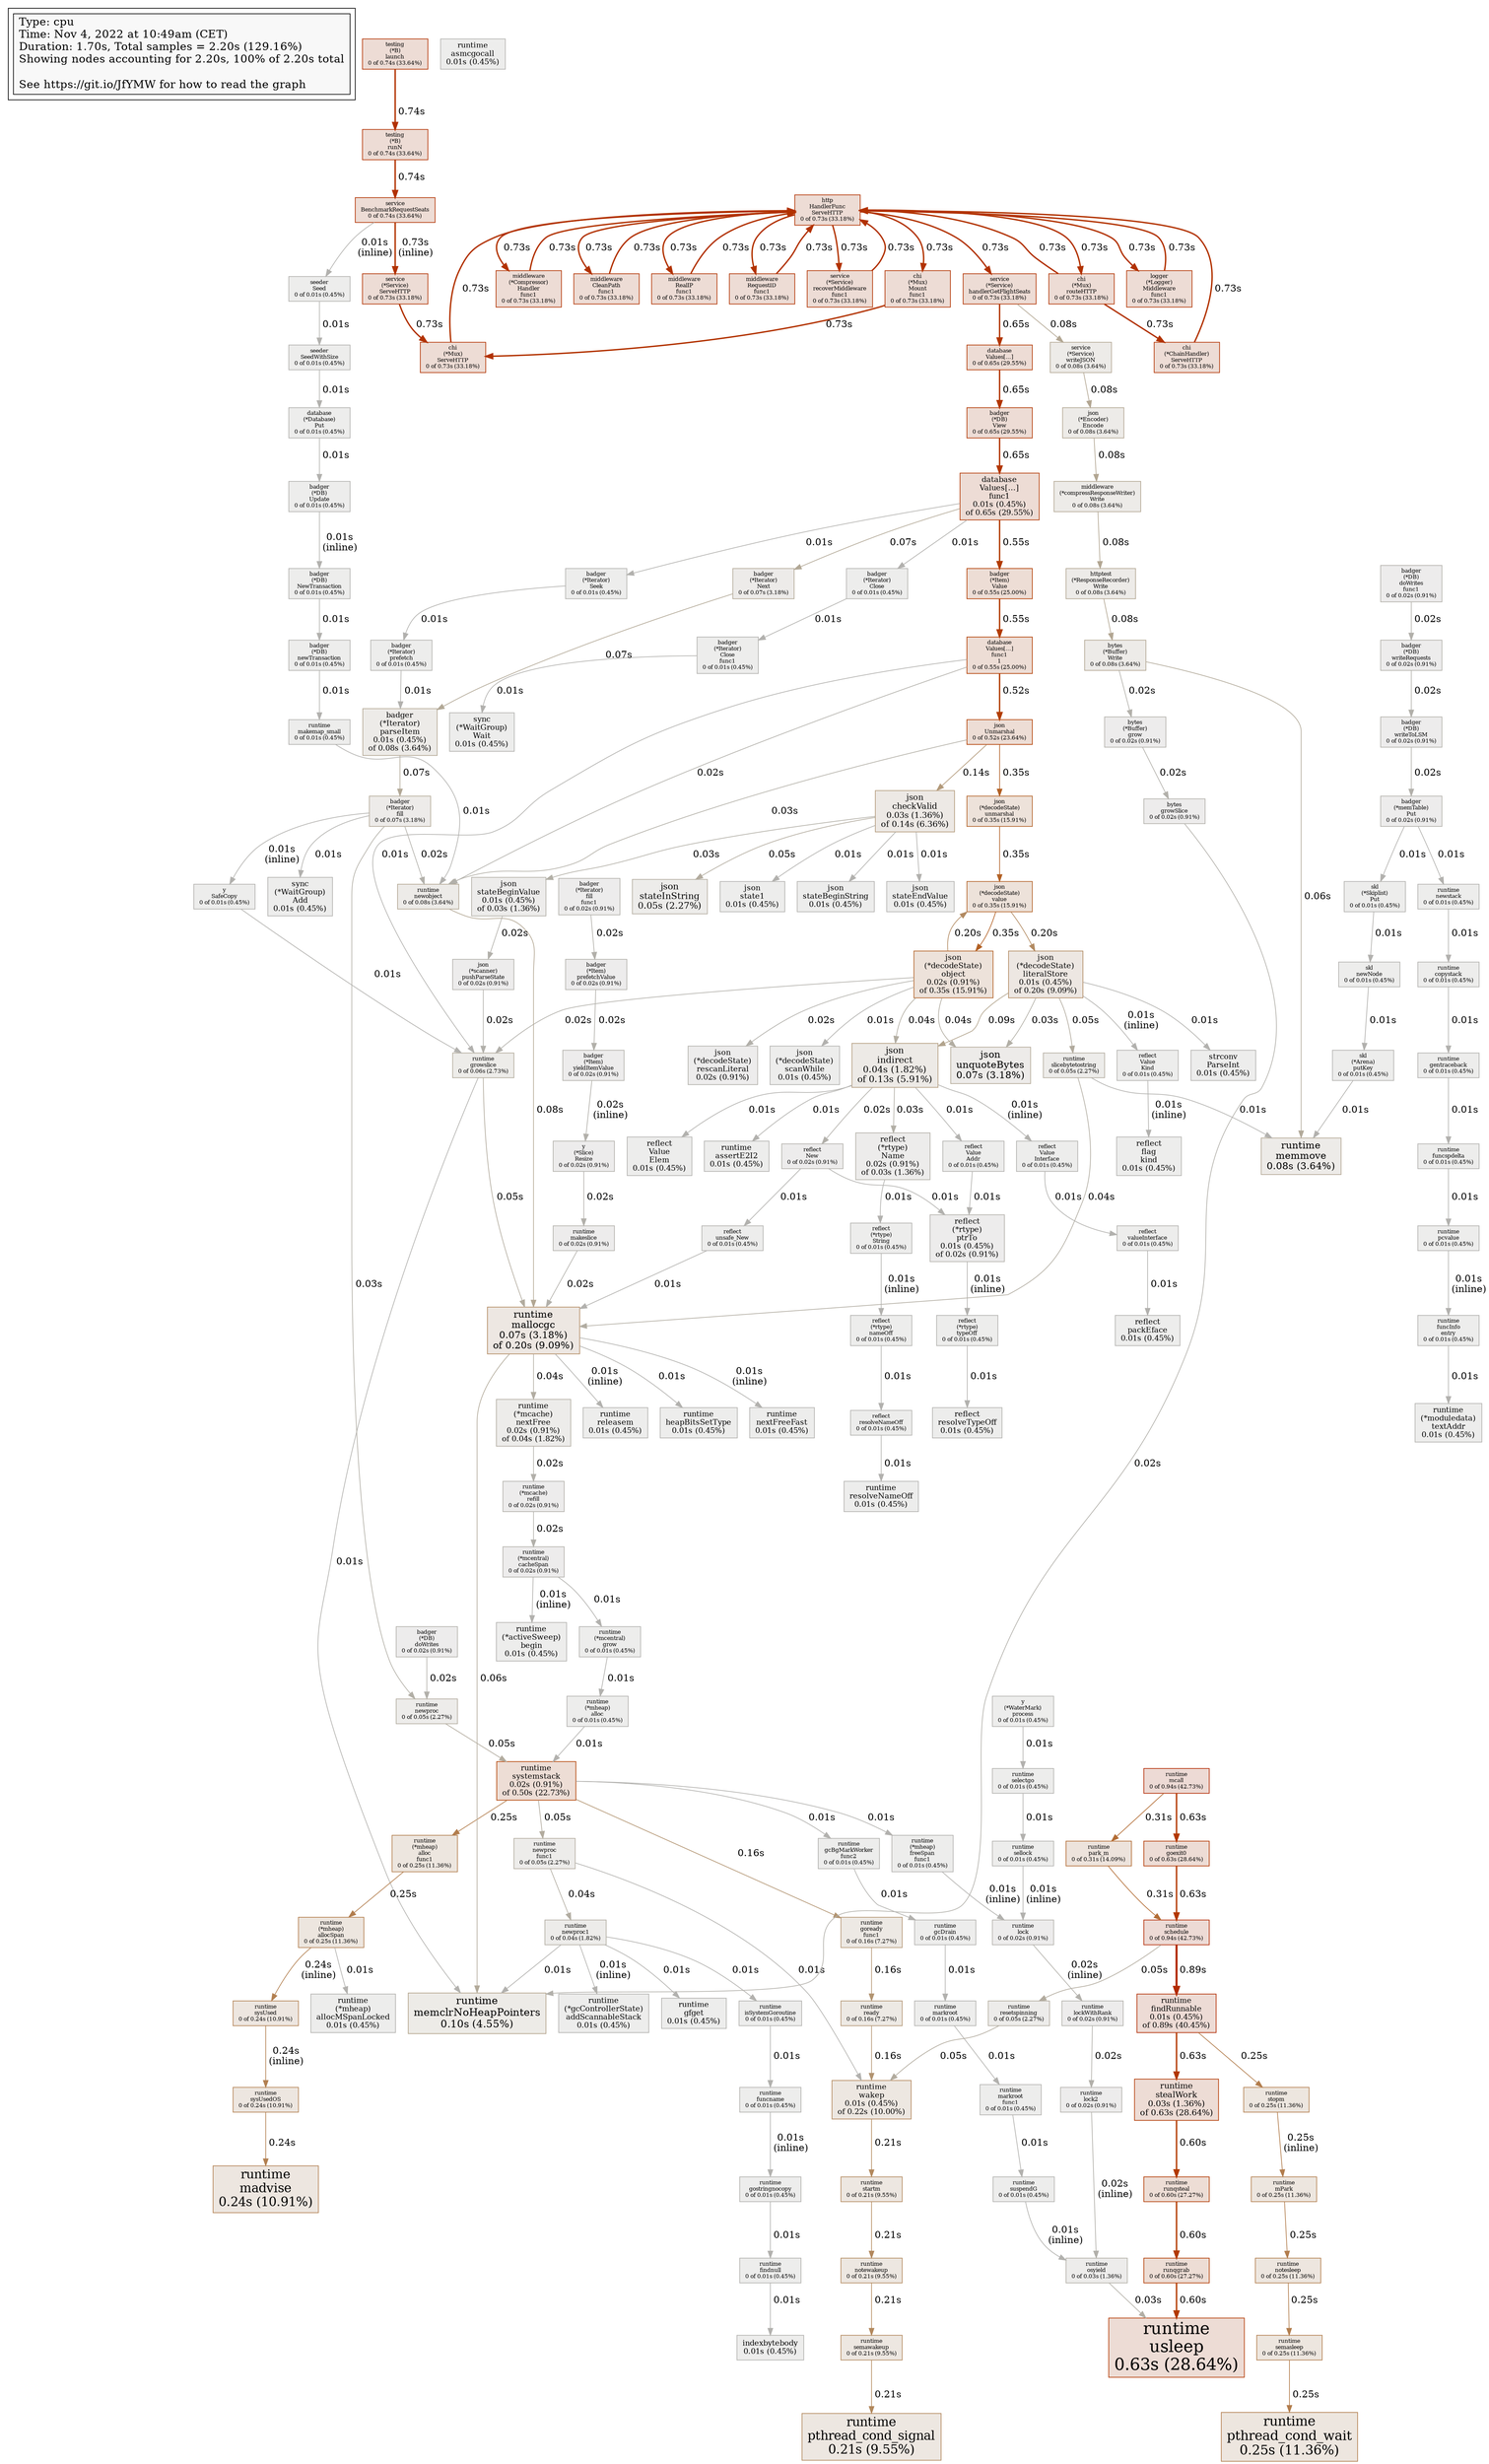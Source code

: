 digraph "unnamed" {
node [style=filled fillcolor="#f8f8f8"]
subgraph cluster_L { "Type: cpu" [shape=box fontsize=16 label="Type: cpu\lTime: Nov 4, 2022 at 10:49am (CET)\lDuration: 1.70s, Total samples = 2.20s (129.16%)\lShowing nodes accounting for 2.20s, 100% of 2.20s total\l\lSee https://git.io/JfYMW for how to read the graph\l"] }
N1 [label="http\nHandlerFunc\nServeHTTP\n0 of 0.73s (33.18%)" id="node1" fontsize=8 shape=box tooltip="net/http.HandlerFunc.ServeHTTP (0.73s)" color="#b23200" fillcolor="#eddcd5"]
N2 [label="runtime\nmcall\n0 of 0.94s (42.73%)" id="node2" fontsize=8 shape=box tooltip="runtime.mcall (0.94s)" color="#b22800" fillcolor="#eddad5"]
N3 [label="runtime\nusleep\n0.63s (28.64%)" id="node3" fontsize=24 shape=box tooltip="runtime.usleep (0.63s)" color="#b23700" fillcolor="#eddcd5"]
N4 [label="runtime\nsystemstack\n0.02s (0.91%)\nof 0.50s (22.73%)" id="node4" fontsize=11 shape=box tooltip="runtime.systemstack (0.50s)" color="#b24000" fillcolor="#edddd5"]
N5 [label="runtime\nschedule\n0 of 0.94s (42.73%)" id="node5" fontsize=8 shape=box tooltip="runtime.schedule (0.94s)" color="#b22800" fillcolor="#eddad5"]
N6 [label="runtime\nmallocgc\n0.07s (3.18%)\nof 0.20s (9.09%)" id="node6" fontsize=14 shape=box tooltip="runtime.mallocgc (0.20s)" color="#b28a61" fillcolor="#ede7e2"]
N7 [label="runtime\nfindRunnable\n0.01s (0.45%)\nof 0.89s (40.45%)" id="node7" fontsize=11 shape=box tooltip="runtime.findRunnable (0.89s)" color="#b22a00" fillcolor="#eddbd5"]
N8 [label="testing\n(*B)\nlaunch\n0 of 0.74s (33.64%)" id="node8" fontsize=8 shape=box tooltip="testing.(*B).launch (0.74s)" color="#b23100" fillcolor="#eddcd5"]
N9 [label="json\n(*decodeState)\nobject\n0.02s (0.91%)\nof 0.35s (15.91%)" id="node9" fontsize=11 shape=box tooltip="encoding/json.(*decodeState).object (0.35s)" color="#b26024" fillcolor="#ede2da"]
N10 [label="chi\n(*Mux)\nServeHTTP\n0 of 0.73s (33.18%)" id="node10" fontsize=8 shape=box tooltip="github.com/go-chi/chi/v5.(*Mux).ServeHTTP (0.73s)" color="#b23200" fillcolor="#eddcd5"]
N11 [label="chi\n(*Mux)\nrouteHTTP\n0 of 0.73s (33.18%)" id="node11" fontsize=8 shape=box tooltip="github.com/go-chi/chi/v5.(*Mux).routeHTTP (0.73s)" color="#b23200" fillcolor="#eddcd5"]
N12 [label="json\n(*decodeState)\nvalue\n0 of 0.35s (15.91%)" id="node12" fontsize=8 shape=box tooltip="encoding/json.(*decodeState).value (0.35s)" color="#b26024" fillcolor="#ede2da"]
N13 [label="json\nUnmarshal\n0 of 0.52s (23.64%)" id="node13" fontsize=8 shape=box tooltip="encoding/json.Unmarshal (0.52s)" color="#b23e00" fillcolor="#edddd5"]
N14 [label="database\nValues[…]\nfunc1\n0.01s (0.45%)\nof 0.65s (29.55%)" id="node14" fontsize=11 shape=box tooltip="github.com/christophwitzko/flight-booking-service/pkg/database.Values[...].func1 (0.65s)" color="#b23600" fillcolor="#eddcd5"]
N15 [label="runtime\npthread_cond_wait\n0.25s (11.36%)" id="node15" fontsize=19 shape=box tooltip="runtime.pthread_cond_wait (0.25s)" color="#b27d4d" fillcolor="#ede6df"]
N16 [label="json\nindirect\n0.04s (1.82%)\nof 0.13s (5.91%)" id="node16" fontsize=13 shape=box tooltip="encoding/json.indirect (0.13s)" color="#b29b7d" fillcolor="#edeae6"]
N17 [label="runtime\nmadvise\n0.24s (10.91%)" id="node17" fontsize=18 shape=box tooltip="runtime.madvise (0.24s)" color="#b28051" fillcolor="#ede6e0"]
N18 [label="json\n(*decodeState)\nliteralStore\n0.01s (0.45%)\nof 0.20s (9.09%)" id="node18" fontsize=11 shape=box tooltip="encoding/json.(*decodeState).literalStore (0.20s)" color="#b28a61" fillcolor="#ede7e2"]
N19 [label="runtime\npthread_cond_signal\n0.21s (9.55%)" id="node19" fontsize=18 shape=box tooltip="runtime.pthread_cond_signal (0.21s)" color="#b2885d" fillcolor="#ede7e1"]
N20 [label="service\n(*Service)\nhandlerGetFlightSeats\n0 of 0.73s (33.18%)" id="node20" fontsize=8 shape=box tooltip="github.com/christophwitzko/flight-booking-service/pkg/service.(*Service).handlerGetFlightSeats (0.73s)" color="#b23200" fillcolor="#eddcd5"]
N21 [label="runtime\nmemclrNoHeapPointers\n0.10s (4.55%)" id="node21" fontsize=15 shape=box tooltip="runtime.memclrNoHeapPointers (0.10s)" color="#b2a289" fillcolor="#edebe7"]
N22 [label="json\ncheckValid\n0.03s (1.36%)\nof 0.14s (6.36%)" id="node22" fontsize=12 shape=box tooltip="encoding/json.checkValid (0.14s)" color="#b29979" fillcolor="#ede9e5"]
N23 [label="runtime\nwakep\n0.01s (0.45%)\nof 0.22s (10.00%)" id="node23" fontsize=11 shape=box tooltip="runtime.wakep (0.22s)" color="#b28559" fillcolor="#ede7e1"]
N24 [label="runtime\nmemmove\n0.08s (3.64%)" id="node24" fontsize=14 shape=box tooltip="runtime.memmove (0.08s)" color="#b2a692" fillcolor="#edebe8"]
N25 [label="json\nunquoteBytes\n0.07s (3.18%)" id="node25" fontsize=14 shape=box tooltip="encoding/json.unquoteBytes (0.07s)" color="#b2a896" fillcolor="#edebe9"]
N26 [label="runtime\nstealWork\n0.03s (1.36%)\nof 0.63s (28.64%)" id="node26" fontsize=12 shape=box tooltip="runtime.stealWork (0.63s)" color="#b23700" fillcolor="#eddcd5"]
N27 [label="database\nValues[…]\nfunc1\n1\n0 of 0.55s (25.00%)" id="node27" fontsize=8 shape=box tooltip="github.com/christophwitzko/flight-booking-service/pkg/database.Values[...].func1.1 (0.55s)" color="#b23c00" fillcolor="#edddd5"]
N28 [label="runtime\ngrowslice\n0 of 0.06s (2.73%)" id="node28" fontsize=8 shape=box tooltip="runtime.growslice (0.06s)" color="#b2aa9a" fillcolor="#edece9"]
N29 [label="runtime\nnewobject\n0 of 0.08s (3.64%)" id="node29" fontsize=8 shape=box tooltip="runtime.newobject (0.08s)" color="#b2a692" fillcolor="#edebe8"]
N30 [label="badger\n(*Iterator)\nfill\n0 of 0.07s (3.18%)" id="node30" fontsize=8 shape=box tooltip="github.com/dgraph-io/badger/v3.(*Iterator).fill (0.07s)" color="#b2a896" fillcolor="#edebe9"]
N31 [label="json\nstateInString\n0.05s (2.27%)" id="node31" fontsize=13 shape=box tooltip="encoding/json.stateInString (0.05s)" color="#b2ab9e" fillcolor="#edecea"]
N32 [label="badger\n(*Iterator)\nparseItem\n0.01s (0.45%)\nof 0.08s (3.64%)" id="node32" fontsize=11 shape=box tooltip="github.com/dgraph-io/badger/v3.(*Iterator).parseItem (0.08s)" color="#b2a692" fillcolor="#edebe8"]
N33 [label="runtime\nnewproc1\n0 of 0.04s (1.82%)" id="node33" fontsize=8 shape=box tooltip="runtime.newproc1 (0.04s)" color="#b2ada2" fillcolor="#edecea"]
N34 [label="service\nBenchmarkRequestSeats\n0 of 0.74s (33.64%)" id="node34" fontsize=8 shape=box tooltip="github.com/christophwitzko/flight-booking-service/pkg/service.BenchmarkRequestSeats (0.74s)" color="#b23100" fillcolor="#eddcd5"]
N35 [label="bytes\n(*Buffer)\nWrite\n0 of 0.08s (3.64%)" id="node35" fontsize=8 shape=box tooltip="bytes.(*Buffer).Write (0.08s)" color="#b2a692" fillcolor="#edebe8"]
N36 [label="runtime\n(*mheap)\nallocSpan\n0 of 0.25s (11.36%)" id="node36" fontsize=8 shape=box tooltip="runtime.(*mheap).allocSpan (0.25s)" color="#b27d4d" fillcolor="#ede6df"]
N37 [label="runtime\n(*mcache)\nnextFree\n0.02s (0.91%)\nof 0.04s (1.82%)" id="node37" fontsize=11 shape=box tooltip="runtime.(*mcache).nextFree (0.04s)" color="#b2ada2" fillcolor="#edecea"]
N38 [label="reflect\n(*rtype)\nptrTo\n0.01s (0.45%)\nof 0.02s (0.91%)" id="node38" fontsize=11 shape=box tooltip="reflect.(*rtype).ptrTo (0.02s)" color="#b2b0aa" fillcolor="#edecec"]
N39 [label="runtime\nnewproc\n0 of 0.05s (2.27%)" id="node39" fontsize=8 shape=box tooltip="runtime.newproc (0.05s)" color="#b2ab9e" fillcolor="#edecea"]
N40 [label="reflect\n(*rtype)\nName\n0.02s (0.91%)\nof 0.03s (1.36%)" id="node40" fontsize=11 shape=box tooltip="reflect.(*rtype).Name (0.03s)" color="#b2afa6" fillcolor="#edeceb"]
N41 [label="json\n(*decodeState)\nrescanLiteral\n0.02s (0.91%)" id="node41" fontsize=11 shape=box tooltip="encoding/json.(*decodeState).rescanLiteral (0.02s)" color="#b2b0aa" fillcolor="#edecec"]
N42 [label="json\nstateBeginValue\n0.01s (0.45%)\nof 0.03s (1.36%)" id="node42" fontsize=11 shape=box tooltip="encoding/json.stateBeginValue (0.03s)" color="#b2afa6" fillcolor="#edeceb"]
N43 [label="runtime\nnewproc\nfunc1\n0 of 0.05s (2.27%)" id="node43" fontsize=8 shape=box tooltip="runtime.newproc.func1 (0.05s)" color="#b2ab9e" fillcolor="#edecea"]
N44 [label="runtime\nslicebytetostring\n0 of 0.05s (2.27%)" id="node44" fontsize=8 shape=box tooltip="runtime.slicebytetostring (0.05s)" color="#b2ab9e" fillcolor="#edecea"]
N45 [label="runtime\nasmcgocall\n0.01s (0.45%)" id="node45" fontsize=11 shape=box tooltip="runtime.asmcgocall (0.01s)" color="#b2b1ae" fillcolor="#ededec"]
N46 [label="runtime\nosyield\n0 of 0.03s (1.36%)" id="node46" fontsize=8 shape=box tooltip="runtime.osyield (0.03s)" color="#b2afa6" fillcolor="#edeceb"]
N47 [label="json\n(*decodeState)\nscanWhile\n0.01s (0.45%)" id="node47" fontsize=11 shape=box tooltip="encoding/json.(*decodeState).scanWhile (0.01s)" color="#b2b1ae" fillcolor="#ededec"]
N48 [label="json\nstate1\n0.01s (0.45%)" id="node48" fontsize=11 shape=box tooltip="encoding/json.state1 (0.01s)" color="#b2b1ae" fillcolor="#ededec"]
N49 [label="json\nstateBeginString\n0.01s (0.45%)" id="node49" fontsize=11 shape=box tooltip="encoding/json.stateBeginString (0.01s)" color="#b2b1ae" fillcolor="#ededec"]
N50 [label="json\nstateEndValue\n0.01s (0.45%)" id="node50" fontsize=11 shape=box tooltip="encoding/json.stateEndValue (0.01s)" color="#b2b1ae" fillcolor="#ededec"]
N51 [label="badger\n(*DB)\ndoWrites\n0 of 0.02s (0.91%)" id="node51" fontsize=8 shape=box tooltip="github.com/dgraph-io/badger/v3.(*DB).doWrites (0.02s)" color="#b2b0aa" fillcolor="#edecec"]
N52 [label="badger\n(*DB)\ndoWrites\nfunc1\n0 of 0.02s (0.91%)" id="node52" fontsize=8 shape=box tooltip="github.com/dgraph-io/badger/v3.(*DB).doWrites.func1 (0.02s)" color="#b2b0aa" fillcolor="#edecec"]
N53 [label="badger\n(*Iterator)\nfill\nfunc1\n0 of 0.02s (0.91%)" id="node53" fontsize=8 shape=box tooltip="github.com/dgraph-io/badger/v3.(*Iterator).fill.func1 (0.02s)" color="#b2b0aa" fillcolor="#edecec"]
N54 [label="badger\n(*memTable)\nPut\n0 of 0.02s (0.91%)" id="node54" fontsize=8 shape=box tooltip="github.com/dgraph-io/badger/v3.(*memTable).Put (0.02s)" color="#b2b0aa" fillcolor="#edecec"]
N55 [label="indexbytebody\n0.01s (0.45%)" id="node55" fontsize=11 shape=box tooltip="indexbytebody (0.01s)" color="#b2b1ae" fillcolor="#ededec"]
N56 [label="reflect\nNew\n0 of 0.02s (0.91%)" id="node56" fontsize=8 shape=box tooltip="reflect.New (0.02s)" color="#b2b0aa" fillcolor="#edecec"]
N57 [label="reflect\nValue\nElem\n0.01s (0.45%)" id="node57" fontsize=11 shape=box tooltip="reflect.Value.Elem (0.01s)" color="#b2b1ae" fillcolor="#ededec"]
N58 [label="reflect\nflag\nkind\n0.01s (0.45%)" id="node58" fontsize=11 shape=box tooltip="reflect.flag.kind (0.01s)" color="#b2b1ae" fillcolor="#ededec"]
N59 [label="reflect\npackEface\n0.01s (0.45%)" id="node59" fontsize=11 shape=box tooltip="reflect.packEface (0.01s)" color="#b2b1ae" fillcolor="#ededec"]
N60 [label="reflect\nresolveTypeOff\n0.01s (0.45%)" id="node60" fontsize=11 shape=box tooltip="reflect.resolveTypeOff (0.01s)" color="#b2b1ae" fillcolor="#ededec"]
N61 [label="runtime\n(*activeSweep)\nbegin\n0.01s (0.45%)" id="node61" fontsize=11 shape=box tooltip="runtime.(*activeSweep).begin (0.01s)" color="#b2b1ae" fillcolor="#ededec"]
N62 [label="runtime\n(*gcControllerState)\naddScannableStack\n0.01s (0.45%)" id="node62" fontsize=11 shape=box tooltip="runtime.(*gcControllerState).addScannableStack (0.01s)" color="#b2b1ae" fillcolor="#ededec"]
N63 [label="runtime\n(*mcentral)\ncacheSpan\n0 of 0.02s (0.91%)" id="node63" fontsize=8 shape=box tooltip="runtime.(*mcentral).cacheSpan (0.02s)" color="#b2b0aa" fillcolor="#edecec"]
N64 [label="runtime\n(*mheap)\nallocMSpanLocked\n0.01s (0.45%)" id="node64" fontsize=11 shape=box tooltip="runtime.(*mheap).allocMSpanLocked (0.01s)" color="#b2b1ae" fillcolor="#ededec"]
N65 [label="runtime\n(*moduledata)\ntextAddr\n0.01s (0.45%)" id="node65" fontsize=11 shape=box tooltip="runtime.(*moduledata).textAddr (0.01s)" color="#b2b1ae" fillcolor="#ededec"]
N66 [label="runtime\nassertE2I2\n0.01s (0.45%)" id="node66" fontsize=11 shape=box tooltip="runtime.assertE2I2 (0.01s)" color="#b2b1ae" fillcolor="#ededec"]
N67 [label="runtime\ngfget\n0.01s (0.45%)" id="node67" fontsize=11 shape=box tooltip="runtime.gfget (0.01s)" color="#b2b1ae" fillcolor="#ededec"]
N68 [label="runtime\nheapBitsSetType\n0.01s (0.45%)" id="node68" fontsize=11 shape=box tooltip="runtime.heapBitsSetType (0.01s)" color="#b2b1ae" fillcolor="#ededec"]
N69 [label="runtime\nlock\n0 of 0.02s (0.91%)" id="node69" fontsize=8 shape=box tooltip="runtime.lock (0.02s)" color="#b2b0aa" fillcolor="#edecec"]
N70 [label="runtime\nnextFreeFast\n0.01s (0.45%)" id="node70" fontsize=11 shape=box tooltip="runtime.nextFreeFast (0.01s)" color="#b2b1ae" fillcolor="#ededec"]
N71 [label="runtime\nreleasem\n0.01s (0.45%)" id="node71" fontsize=11 shape=box tooltip="runtime.releasem (0.01s)" color="#b2b1ae" fillcolor="#ededec"]
N72 [label="runtime\nresolveNameOff\n0.01s (0.45%)" id="node72" fontsize=11 shape=box tooltip="runtime.resolveNameOff (0.01s)" color="#b2b1ae" fillcolor="#ededec"]
N73 [label="strconv\nParseInt\n0.01s (0.45%)" id="node73" fontsize=11 shape=box tooltip="strconv.ParseInt (0.01s)" color="#b2b1ae" fillcolor="#ededec"]
N74 [label="sync\n(*WaitGroup)\nAdd\n0.01s (0.45%)" id="node74" fontsize=11 shape=box tooltip="sync.(*WaitGroup).Add (0.01s)" color="#b2b1ae" fillcolor="#ededec"]
N75 [label="sync\n(*WaitGroup)\nWait\n0.01s (0.45%)" id="node75" fontsize=11 shape=box tooltip="sync.(*WaitGroup).Wait (0.01s)" color="#b2b1ae" fillcolor="#ededec"]
N76 [label="y\n(*WaterMark)\nprocess\n0 of 0.01s (0.45%)" id="node76" fontsize=8 shape=box tooltip="github.com/dgraph-io/badger/v3/y.(*WaterMark).process (0.01s)" color="#b2b1ae" fillcolor="#ededec"]
N77 [label="bytes\n(*Buffer)\ngrow\n0 of 0.02s (0.91%)" id="node77" fontsize=8 shape=box tooltip="bytes.(*Buffer).grow (0.02s)" color="#b2b0aa" fillcolor="#edecec"]
N78 [label="bytes\ngrowSlice\n0 of 0.02s (0.91%)" id="node78" fontsize=8 shape=box tooltip="bytes.growSlice (0.02s)" color="#b2b0aa" fillcolor="#edecec"]
N79 [label="json\n(*Encoder)\nEncode\n0 of 0.08s (3.64%)" id="node79" fontsize=8 shape=box tooltip="encoding/json.(*Encoder).Encode (0.08s)" color="#b2a692" fillcolor="#edebe8"]
N80 [label="json\n(*decodeState)\nunmarshal\n0 of 0.35s (15.91%)" id="node80" fontsize=8 shape=box tooltip="encoding/json.(*decodeState).unmarshal (0.35s)" color="#b26024" fillcolor="#ede2da"]
N81 [label="json\n(*scanner)\npushParseState\n0 of 0.02s (0.91%)" id="node81" fontsize=8 shape=box tooltip="encoding/json.(*scanner).pushParseState (0.02s)" color="#b2b0aa" fillcolor="#edecec"]
N82 [label="database\n(*Database)\nPut\n0 of 0.01s (0.45%)" id="node82" fontsize=8 shape=box tooltip="github.com/christophwitzko/flight-booking-service/pkg/database.(*Database).Put (0.01s)" color="#b2b1ae" fillcolor="#ededec"]
N83 [label="database\nValues[…]\n0 of 0.65s (29.55%)" id="node83" fontsize=8 shape=box tooltip="github.com/christophwitzko/flight-booking-service/pkg/database.Values[...] (0.65s)" color="#b23600" fillcolor="#eddcd5"]
N84 [label="seeder\nSeed\n0 of 0.01s (0.45%)" id="node84" fontsize=8 shape=box tooltip="github.com/christophwitzko/flight-booking-service/pkg/database/seeder.Seed (0.01s)" color="#b2b1ae" fillcolor="#ededec"]
N85 [label="seeder\nSeedWithSize\n0 of 0.01s (0.45%)" id="node85" fontsize=8 shape=box tooltip="github.com/christophwitzko/flight-booking-service/pkg/database/seeder.SeedWithSize (0.01s)" color="#b2b1ae" fillcolor="#ededec"]
N86 [label="logger\n(*Logger)\nMiddleware\nfunc1\n0 of 0.73s (33.18%)" id="node86" fontsize=8 shape=box tooltip="github.com/christophwitzko/flight-booking-service/pkg/logger.(*Logger).Middleware.func1 (0.73s)" color="#b23200" fillcolor="#eddcd5"]
N87 [label="service\n(*Service)\nServeHTTP\n0 of 0.73s (33.18%)" id="node87" fontsize=8 shape=box tooltip="github.com/christophwitzko/flight-booking-service/pkg/service.(*Service).ServeHTTP (0.73s)" color="#b23200" fillcolor="#eddcd5"]
N88 [label="service\n(*Service)\nrecoverMiddleware\nfunc1\n0 of 0.73s (33.18%)" id="node88" fontsize=8 shape=box tooltip="github.com/christophwitzko/flight-booking-service/pkg/service.(*Service).recoverMiddleware.func1 (0.73s)" color="#b23200" fillcolor="#eddcd5"]
N89 [label="service\n(*Service)\nwriteJSON\n0 of 0.08s (3.64%)" id="node89" fontsize=8 shape=box tooltip="github.com/christophwitzko/flight-booking-service/pkg/service.(*Service).writeJSON (0.08s)" color="#b2a692" fillcolor="#edebe8"]
N90 [label="badger\n(*DB)\nNewTransaction\n0 of 0.01s (0.45%)" id="node90" fontsize=8 shape=box tooltip="github.com/dgraph-io/badger/v3.(*DB).NewTransaction (0.01s)" color="#b2b1ae" fillcolor="#ededec"]
N91 [label="badger\n(*DB)\nUpdate\n0 of 0.01s (0.45%)" id="node91" fontsize=8 shape=box tooltip="github.com/dgraph-io/badger/v3.(*DB).Update (0.01s)" color="#b2b1ae" fillcolor="#ededec"]
N92 [label="badger\n(*DB)\nView\n0 of 0.65s (29.55%)" id="node92" fontsize=8 shape=box tooltip="github.com/dgraph-io/badger/v3.(*DB).View (0.65s)" color="#b23600" fillcolor="#eddcd5"]
N93 [label="badger\n(*DB)\nnewTransaction\n0 of 0.01s (0.45%)" id="node93" fontsize=8 shape=box tooltip="github.com/dgraph-io/badger/v3.(*DB).newTransaction (0.01s)" color="#b2b1ae" fillcolor="#ededec"]
N94 [label="badger\n(*DB)\nwriteRequests\n0 of 0.02s (0.91%)" id="node94" fontsize=8 shape=box tooltip="github.com/dgraph-io/badger/v3.(*DB).writeRequests (0.02s)" color="#b2b0aa" fillcolor="#edecec"]
N95 [label="badger\n(*DB)\nwriteToLSM\n0 of 0.02s (0.91%)" id="node95" fontsize=8 shape=box tooltip="github.com/dgraph-io/badger/v3.(*DB).writeToLSM (0.02s)" color="#b2b0aa" fillcolor="#edecec"]
N96 [label="badger\n(*Item)\nValue\n0 of 0.55s (25.00%)" id="node96" fontsize=8 shape=box tooltip="github.com/dgraph-io/badger/v3.(*Item).Value (0.55s)" color="#b23c00" fillcolor="#edddd5"]
N97 [label="badger\n(*Item)\nprefetchValue\n0 of 0.02s (0.91%)" id="node97" fontsize=8 shape=box tooltip="github.com/dgraph-io/badger/v3.(*Item).prefetchValue (0.02s)" color="#b2b0aa" fillcolor="#edecec"]
N98 [label="badger\n(*Item)\nyieldItemValue\n0 of 0.02s (0.91%)" id="node98" fontsize=8 shape=box tooltip="github.com/dgraph-io/badger/v3.(*Item).yieldItemValue (0.02s)" color="#b2b0aa" fillcolor="#edecec"]
N99 [label="badger\n(*Iterator)\nClose\n0 of 0.01s (0.45%)" id="node99" fontsize=8 shape=box tooltip="github.com/dgraph-io/badger/v3.(*Iterator).Close (0.01s)" color="#b2b1ae" fillcolor="#ededec"]
N100 [label="badger\n(*Iterator)\nClose\nfunc1\n0 of 0.01s (0.45%)" id="node100" fontsize=8 shape=box tooltip="github.com/dgraph-io/badger/v3.(*Iterator).Close.func1 (0.01s)" color="#b2b1ae" fillcolor="#ededec"]
N101 [label="badger\n(*Iterator)\nNext\n0 of 0.07s (3.18%)" id="node101" fontsize=8 shape=box tooltip="github.com/dgraph-io/badger/v3.(*Iterator).Next (0.07s)" color="#b2a896" fillcolor="#edebe9"]
N102 [label="badger\n(*Iterator)\nSeek\n0 of 0.01s (0.45%)" id="node102" fontsize=8 shape=box tooltip="github.com/dgraph-io/badger/v3.(*Iterator).Seek (0.01s)" color="#b2b1ae" fillcolor="#ededec"]
N103 [label="badger\n(*Iterator)\nprefetch\n0 of 0.01s (0.45%)" id="node103" fontsize=8 shape=box tooltip="github.com/dgraph-io/badger/v3.(*Iterator).prefetch (0.01s)" color="#b2b1ae" fillcolor="#ededec"]
N104 [label="skl\n(*Arena)\nputKey\n0 of 0.01s (0.45%)" id="node104" fontsize=8 shape=box tooltip="github.com/dgraph-io/badger/v3/skl.(*Arena).putKey (0.01s)" color="#b2b1ae" fillcolor="#ededec"]
N105 [label="skl\n(*Skiplist)\nPut\n0 of 0.01s (0.45%)" id="node105" fontsize=8 shape=box tooltip="github.com/dgraph-io/badger/v3/skl.(*Skiplist).Put (0.01s)" color="#b2b1ae" fillcolor="#ededec"]
N106 [label="skl\nnewNode\n0 of 0.01s (0.45%)" id="node106" fontsize=8 shape=box tooltip="github.com/dgraph-io/badger/v3/skl.newNode (0.01s)" color="#b2b1ae" fillcolor="#ededec"]
N107 [label="y\n(*Slice)\nResize\n0 of 0.02s (0.91%)" id="node107" fontsize=8 shape=box tooltip="github.com/dgraph-io/badger/v3/y.(*Slice).Resize (0.02s)" color="#b2b0aa" fillcolor="#edecec"]
N108 [label="y\nSafeCopy\n0 of 0.01s (0.45%)" id="node108" fontsize=8 shape=box tooltip="github.com/dgraph-io/badger/v3/y.SafeCopy (0.01s)" color="#b2b1ae" fillcolor="#ededec"]
N109 [label="chi\n(*ChainHandler)\nServeHTTP\n0 of 0.73s (33.18%)" id="node109" fontsize=8 shape=box tooltip="github.com/go-chi/chi/v5.(*ChainHandler).ServeHTTP (0.73s)" color="#b23200" fillcolor="#eddcd5"]
N110 [label="chi\n(*Mux)\nMount\nfunc1\n0 of 0.73s (33.18%)" id="node110" fontsize=8 shape=box tooltip="github.com/go-chi/chi/v5.(*Mux).Mount.func1 (0.73s)" color="#b23200" fillcolor="#eddcd5"]
N111 [label="middleware\n(*Compressor)\nHandler\nfunc1\n0 of 0.73s (33.18%)" id="node111" fontsize=8 shape=box tooltip="github.com/go-chi/chi/v5/middleware.(*Compressor).Handler.func1 (0.73s)" color="#b23200" fillcolor="#eddcd5"]
N112 [label="middleware\n(*compressResponseWriter)\nWrite\n0 of 0.08s (3.64%)" id="node112" fontsize=8 shape=box tooltip="github.com/go-chi/chi/v5/middleware.(*compressResponseWriter).Write (0.08s)" color="#b2a692" fillcolor="#edebe8"]
N113 [label="middleware\nCleanPath\nfunc1\n0 of 0.73s (33.18%)" id="node113" fontsize=8 shape=box tooltip="github.com/go-chi/chi/v5/middleware.CleanPath.func1 (0.73s)" color="#b23200" fillcolor="#eddcd5"]
N114 [label="middleware\nRealIP\nfunc1\n0 of 0.73s (33.18%)" id="node114" fontsize=8 shape=box tooltip="github.com/go-chi/chi/v5/middleware.RealIP.func1 (0.73s)" color="#b23200" fillcolor="#eddcd5"]
N115 [label="middleware\nRequestID\nfunc1\n0 of 0.73s (33.18%)" id="node115" fontsize=8 shape=box tooltip="github.com/go-chi/chi/v5/middleware.RequestID.func1 (0.73s)" color="#b23200" fillcolor="#eddcd5"]
N116 [label="httptest\n(*ResponseRecorder)\nWrite\n0 of 0.08s (3.64%)" id="node116" fontsize=8 shape=box tooltip="net/http/httptest.(*ResponseRecorder).Write (0.08s)" color="#b2a692" fillcolor="#edebe8"]
N117 [label="reflect\n(*rtype)\nString\n0 of 0.01s (0.45%)" id="node117" fontsize=8 shape=box tooltip="reflect.(*rtype).String (0.01s)" color="#b2b1ae" fillcolor="#ededec"]
N118 [label="reflect\n(*rtype)\nnameOff\n0 of 0.01s (0.45%)" id="node118" fontsize=8 shape=box tooltip="reflect.(*rtype).nameOff (0.01s)" color="#b2b1ae" fillcolor="#ededec"]
N119 [label="reflect\n(*rtype)\ntypeOff\n0 of 0.01s (0.45%)" id="node119" fontsize=8 shape=box tooltip="reflect.(*rtype).typeOff (0.01s)" color="#b2b1ae" fillcolor="#ededec"]
N120 [label="reflect\nValue\nAddr\n0 of 0.01s (0.45%)" id="node120" fontsize=8 shape=box tooltip="reflect.Value.Addr (0.01s)" color="#b2b1ae" fillcolor="#ededec"]
N121 [label="reflect\nValue\nInterface\n0 of 0.01s (0.45%)" id="node121" fontsize=8 shape=box tooltip="reflect.Value.Interface (0.01s)" color="#b2b1ae" fillcolor="#ededec"]
N122 [label="reflect\nValue\nKind\n0 of 0.01s (0.45%)" id="node122" fontsize=8 shape=box tooltip="reflect.Value.Kind (0.01s)" color="#b2b1ae" fillcolor="#ededec"]
N123 [label="reflect\nresolveNameOff\n0 of 0.01s (0.45%)" id="node123" fontsize=8 shape=box tooltip="reflect.resolveNameOff (0.01s)" color="#b2b1ae" fillcolor="#ededec"]
N124 [label="reflect\nunsafe_New\n0 of 0.01s (0.45%)" id="node124" fontsize=8 shape=box tooltip="reflect.unsafe_New (0.01s)" color="#b2b1ae" fillcolor="#ededec"]
N125 [label="reflect\nvalueInterface\n0 of 0.01s (0.45%)" id="node125" fontsize=8 shape=box tooltip="reflect.valueInterface (0.01s)" color="#b2b1ae" fillcolor="#ededec"]
N126 [label="runtime\n(*mcache)\nrefill\n0 of 0.02s (0.91%)" id="node126" fontsize=8 shape=box tooltip="runtime.(*mcache).refill (0.02s)" color="#b2b0aa" fillcolor="#edecec"]
N127 [label="runtime\n(*mcentral)\ngrow\n0 of 0.01s (0.45%)" id="node127" fontsize=8 shape=box tooltip="runtime.(*mcentral).grow (0.01s)" color="#b2b1ae" fillcolor="#ededec"]
N128 [label="runtime\n(*mheap)\nalloc\n0 of 0.01s (0.45%)" id="node128" fontsize=8 shape=box tooltip="runtime.(*mheap).alloc (0.01s)" color="#b2b1ae" fillcolor="#ededec"]
N129 [label="runtime\n(*mheap)\nalloc\nfunc1\n0 of 0.25s (11.36%)" id="node129" fontsize=8 shape=box tooltip="runtime.(*mheap).alloc.func1 (0.25s)" color="#b27d4d" fillcolor="#ede6df"]
N130 [label="runtime\n(*mheap)\nfreeSpan\nfunc1\n0 of 0.01s (0.45%)" id="node130" fontsize=8 shape=box tooltip="runtime.(*mheap).freeSpan.func1 (0.01s)" color="#b2b1ae" fillcolor="#ededec"]
N131 [label="runtime\ncopystack\n0 of 0.01s (0.45%)" id="node131" fontsize=8 shape=box tooltip="runtime.copystack (0.01s)" color="#b2b1ae" fillcolor="#ededec"]
N132 [label="runtime\nfindnull\n0 of 0.01s (0.45%)" id="node132" fontsize=8 shape=box tooltip="runtime.findnull (0.01s)" color="#b2b1ae" fillcolor="#ededec"]
N133 [label="runtime\nfuncInfo\nentry\n0 of 0.01s (0.45%)" id="node133" fontsize=8 shape=box tooltip="runtime.funcInfo.entry (0.01s)" color="#b2b1ae" fillcolor="#ededec"]
N134 [label="runtime\nfuncname\n0 of 0.01s (0.45%)" id="node134" fontsize=8 shape=box tooltip="runtime.funcname (0.01s)" color="#b2b1ae" fillcolor="#ededec"]
N135 [label="runtime\nfuncspdelta\n0 of 0.01s (0.45%)" id="node135" fontsize=8 shape=box tooltip="runtime.funcspdelta (0.01s)" color="#b2b1ae" fillcolor="#ededec"]
N136 [label="runtime\ngcBgMarkWorker\nfunc2\n0 of 0.01s (0.45%)" id="node136" fontsize=8 shape=box tooltip="runtime.gcBgMarkWorker.func2 (0.01s)" color="#b2b1ae" fillcolor="#ededec"]
N137 [label="runtime\ngcDrain\n0 of 0.01s (0.45%)" id="node137" fontsize=8 shape=box tooltip="runtime.gcDrain (0.01s)" color="#b2b1ae" fillcolor="#ededec"]
N138 [label="runtime\ngentraceback\n0 of 0.01s (0.45%)" id="node138" fontsize=8 shape=box tooltip="runtime.gentraceback (0.01s)" color="#b2b1ae" fillcolor="#ededec"]
N139 [label="runtime\ngoexit0\n0 of 0.63s (28.64%)" id="node139" fontsize=8 shape=box tooltip="runtime.goexit0 (0.63s)" color="#b23700" fillcolor="#eddcd5"]
N140 [label="runtime\ngoready\nfunc1\n0 of 0.16s (7.27%)" id="node140" fontsize=8 shape=box tooltip="runtime.goready.func1 (0.16s)" color="#b29471" fillcolor="#ede9e4"]
N141 [label="runtime\ngostringnocopy\n0 of 0.01s (0.45%)" id="node141" fontsize=8 shape=box tooltip="runtime.gostringnocopy (0.01s)" color="#b2b1ae" fillcolor="#ededec"]
N142 [label="runtime\nisSystemGoroutine\n0 of 0.01s (0.45%)" id="node142" fontsize=8 shape=box tooltip="runtime.isSystemGoroutine (0.01s)" color="#b2b1ae" fillcolor="#ededec"]
N143 [label="runtime\nlock2\n0 of 0.02s (0.91%)" id="node143" fontsize=8 shape=box tooltip="runtime.lock2 (0.02s)" color="#b2b0aa" fillcolor="#edecec"]
N144 [label="runtime\nlockWithRank\n0 of 0.02s (0.91%)" id="node144" fontsize=8 shape=box tooltip="runtime.lockWithRank (0.02s)" color="#b2b0aa" fillcolor="#edecec"]
N145 [label="runtime\nmPark\n0 of 0.25s (11.36%)" id="node145" fontsize=8 shape=box tooltip="runtime.mPark (0.25s)" color="#b27d4d" fillcolor="#ede6df"]
N146 [label="runtime\nmakemap_small\n0 of 0.01s (0.45%)" id="node146" fontsize=8 shape=box tooltip="runtime.makemap_small (0.01s)" color="#b2b1ae" fillcolor="#ededec"]
N147 [label="runtime\nmakeslice\n0 of 0.02s (0.91%)" id="node147" fontsize=8 shape=box tooltip="runtime.makeslice (0.02s)" color="#b2b0aa" fillcolor="#edecec"]
N148 [label="runtime\nmarkroot\n0 of 0.01s (0.45%)" id="node148" fontsize=8 shape=box tooltip="runtime.markroot (0.01s)" color="#b2b1ae" fillcolor="#ededec"]
N149 [label="runtime\nmarkroot\nfunc1\n0 of 0.01s (0.45%)" id="node149" fontsize=8 shape=box tooltip="runtime.markroot.func1 (0.01s)" color="#b2b1ae" fillcolor="#ededec"]
N150 [label="runtime\nnewstack\n0 of 0.01s (0.45%)" id="node150" fontsize=8 shape=box tooltip="runtime.newstack (0.01s)" color="#b2b1ae" fillcolor="#ededec"]
N151 [label="runtime\nnotesleep\n0 of 0.25s (11.36%)" id="node151" fontsize=8 shape=box tooltip="runtime.notesleep (0.25s)" color="#b27d4d" fillcolor="#ede6df"]
N152 [label="runtime\nnotewakeup\n0 of 0.21s (9.55%)" id="node152" fontsize=8 shape=box tooltip="runtime.notewakeup (0.21s)" color="#b2885d" fillcolor="#ede7e1"]
N153 [label="runtime\npark_m\n0 of 0.31s (14.09%)" id="node153" fontsize=8 shape=box tooltip="runtime.park_m (0.31s)" color="#b26c34" fillcolor="#ede3dc"]
N154 [label="runtime\npcvalue\n0 of 0.01s (0.45%)" id="node154" fontsize=8 shape=box tooltip="runtime.pcvalue (0.01s)" color="#b2b1ae" fillcolor="#ededec"]
N155 [label="runtime\nready\n0 of 0.16s (7.27%)" id="node155" fontsize=8 shape=box tooltip="runtime.ready (0.16s)" color="#b29471" fillcolor="#ede9e4"]
N156 [label="runtime\nresetspinning\n0 of 0.05s (2.27%)" id="node156" fontsize=8 shape=box tooltip="runtime.resetspinning (0.05s)" color="#b2ab9e" fillcolor="#edecea"]
N157 [label="runtime\nrunqgrab\n0 of 0.60s (27.27%)" id="node157" fontsize=8 shape=box tooltip="runtime.runqgrab (0.60s)" color="#b23900" fillcolor="#edddd5"]
N158 [label="runtime\nrunqsteal\n0 of 0.60s (27.27%)" id="node158" fontsize=8 shape=box tooltip="runtime.runqsteal (0.60s)" color="#b23900" fillcolor="#edddd5"]
N159 [label="runtime\nselectgo\n0 of 0.01s (0.45%)" id="node159" fontsize=8 shape=box tooltip="runtime.selectgo (0.01s)" color="#b2b1ae" fillcolor="#ededec"]
N160 [label="runtime\nsellock\n0 of 0.01s (0.45%)" id="node160" fontsize=8 shape=box tooltip="runtime.sellock (0.01s)" color="#b2b1ae" fillcolor="#ededec"]
N161 [label="runtime\nsemasleep\n0 of 0.25s (11.36%)" id="node161" fontsize=8 shape=box tooltip="runtime.semasleep (0.25s)" color="#b27d4d" fillcolor="#ede6df"]
N162 [label="runtime\nsemawakeup\n0 of 0.21s (9.55%)" id="node162" fontsize=8 shape=box tooltip="runtime.semawakeup (0.21s)" color="#b2885d" fillcolor="#ede7e1"]
N163 [label="runtime\nstartm\n0 of 0.21s (9.55%)" id="node163" fontsize=8 shape=box tooltip="runtime.startm (0.21s)" color="#b2885d" fillcolor="#ede7e1"]
N164 [label="runtime\nstopm\n0 of 0.25s (11.36%)" id="node164" fontsize=8 shape=box tooltip="runtime.stopm (0.25s)" color="#b27d4d" fillcolor="#ede6df"]
N165 [label="runtime\nsuspendG\n0 of 0.01s (0.45%)" id="node165" fontsize=8 shape=box tooltip="runtime.suspendG (0.01s)" color="#b2b1ae" fillcolor="#ededec"]
N166 [label="runtime\nsysUsed\n0 of 0.24s (10.91%)" id="node166" fontsize=8 shape=box tooltip="runtime.sysUsed (0.24s)" color="#b28051" fillcolor="#ede6e0"]
N167 [label="runtime\nsysUsedOS\n0 of 0.24s (10.91%)" id="node167" fontsize=8 shape=box tooltip="runtime.sysUsedOS (0.24s)" color="#b28051" fillcolor="#ede6e0"]
N168 [label="testing\n(*B)\nrunN\n0 of 0.74s (33.64%)" id="node168" fontsize=8 shape=box tooltip="testing.(*B).runN (0.74s)" color="#b23100" fillcolor="#eddcd5"]
N5 -> N7 [label=" 0.89s" weight=41 penwidth=3 color="#b22a00" tooltip="runtime.schedule -> runtime.findRunnable (0.89s)" labeltooltip="runtime.schedule -> runtime.findRunnable (0.89s)"]
N8 -> N168 [label=" 0.74s" weight=34 penwidth=2 color="#b23100" tooltip="testing.(*B).launch -> testing.(*B).runN (0.74s)" labeltooltip="testing.(*B).launch -> testing.(*B).runN (0.74s)"]
N168 -> N34 [label=" 0.74s" weight=34 penwidth=2 color="#b23100" tooltip="testing.(*B).runN -> github.com/christophwitzko/flight-booking-service/pkg/service.BenchmarkRequestSeats (0.74s)" labeltooltip="testing.(*B).runN -> github.com/christophwitzko/flight-booking-service/pkg/service.BenchmarkRequestSeats (0.74s)"]
N86 -> N1 [label=" 0.73s" weight=34 penwidth=2 color="#b23200" tooltip="github.com/christophwitzko/flight-booking-service/pkg/logger.(*Logger).Middleware.func1 -> net/http.HandlerFunc.ServeHTTP (0.73s)" labeltooltip="github.com/christophwitzko/flight-booking-service/pkg/logger.(*Logger).Middleware.func1 -> net/http.HandlerFunc.ServeHTTP (0.73s)"]
N87 -> N10 [label=" 0.73s" weight=34 penwidth=2 color="#b23200" tooltip="github.com/christophwitzko/flight-booking-service/pkg/service.(*Service).ServeHTTP -> github.com/go-chi/chi/v5.(*Mux).ServeHTTP (0.73s)" labeltooltip="github.com/christophwitzko/flight-booking-service/pkg/service.(*Service).ServeHTTP -> github.com/go-chi/chi/v5.(*Mux).ServeHTTP (0.73s)"]
N88 -> N1 [label=" 0.73s" weight=34 penwidth=2 color="#b23200" tooltip="github.com/christophwitzko/flight-booking-service/pkg/service.(*Service).recoverMiddleware.func1 -> net/http.HandlerFunc.ServeHTTP (0.73s)" labeltooltip="github.com/christophwitzko/flight-booking-service/pkg/service.(*Service).recoverMiddleware.func1 -> net/http.HandlerFunc.ServeHTTP (0.73s)"]
N34 -> N87 [label=" 0.73s\n (inline)" weight=34 penwidth=2 color="#b23200" tooltip="github.com/christophwitzko/flight-booking-service/pkg/service.BenchmarkRequestSeats -> github.com/christophwitzko/flight-booking-service/pkg/service.(*Service).ServeHTTP (0.73s)" labeltooltip="github.com/christophwitzko/flight-booking-service/pkg/service.BenchmarkRequestSeats -> github.com/christophwitzko/flight-booking-service/pkg/service.(*Service).ServeHTTP (0.73s)"]
N109 -> N1 [label=" 0.73s" weight=34 penwidth=2 color="#b23200" tooltip="github.com/go-chi/chi/v5.(*ChainHandler).ServeHTTP -> net/http.HandlerFunc.ServeHTTP (0.73s)" labeltooltip="github.com/go-chi/chi/v5.(*ChainHandler).ServeHTTP -> net/http.HandlerFunc.ServeHTTP (0.73s)"]
N110 -> N10 [label=" 0.73s" weight=34 penwidth=2 color="#b23200" tooltip="github.com/go-chi/chi/v5.(*Mux).Mount.func1 -> github.com/go-chi/chi/v5.(*Mux).ServeHTTP (0.73s)" labeltooltip="github.com/go-chi/chi/v5.(*Mux).Mount.func1 -> github.com/go-chi/chi/v5.(*Mux).ServeHTTP (0.73s)"]
N10 -> N1 [label=" 0.73s" weight=34 penwidth=2 color="#b23200" tooltip="github.com/go-chi/chi/v5.(*Mux).ServeHTTP -> net/http.HandlerFunc.ServeHTTP (0.73s)" labeltooltip="github.com/go-chi/chi/v5.(*Mux).ServeHTTP -> net/http.HandlerFunc.ServeHTTP (0.73s)"]
N11 -> N109 [label=" 0.73s" weight=34 penwidth=2 color="#b23200" tooltip="github.com/go-chi/chi/v5.(*Mux).routeHTTP -> github.com/go-chi/chi/v5.(*ChainHandler).ServeHTTP (0.73s)" labeltooltip="github.com/go-chi/chi/v5.(*Mux).routeHTTP -> github.com/go-chi/chi/v5.(*ChainHandler).ServeHTTP (0.73s)"]
N11 -> N1 [label=" 0.73s" weight=34 penwidth=2 color="#b23200" tooltip="github.com/go-chi/chi/v5.(*Mux).routeHTTP -> net/http.HandlerFunc.ServeHTTP (0.73s)" labeltooltip="github.com/go-chi/chi/v5.(*Mux).routeHTTP -> net/http.HandlerFunc.ServeHTTP (0.73s)"]
N111 -> N1 [label=" 0.73s" weight=34 penwidth=2 color="#b23200" tooltip="github.com/go-chi/chi/v5/middleware.(*Compressor).Handler.func1 -> net/http.HandlerFunc.ServeHTTP (0.73s)" labeltooltip="github.com/go-chi/chi/v5/middleware.(*Compressor).Handler.func1 -> net/http.HandlerFunc.ServeHTTP (0.73s)"]
N113 -> N1 [label=" 0.73s" weight=34 penwidth=2 color="#b23200" tooltip="github.com/go-chi/chi/v5/middleware.CleanPath.func1 -> net/http.HandlerFunc.ServeHTTP (0.73s)" labeltooltip="github.com/go-chi/chi/v5/middleware.CleanPath.func1 -> net/http.HandlerFunc.ServeHTTP (0.73s)"]
N114 -> N1 [label=" 0.73s" weight=34 penwidth=2 color="#b23200" tooltip="github.com/go-chi/chi/v5/middleware.RealIP.func1 -> net/http.HandlerFunc.ServeHTTP (0.73s)" labeltooltip="github.com/go-chi/chi/v5/middleware.RealIP.func1 -> net/http.HandlerFunc.ServeHTTP (0.73s)"]
N115 -> N1 [label=" 0.73s" weight=34 penwidth=2 color="#b23200" tooltip="github.com/go-chi/chi/v5/middleware.RequestID.func1 -> net/http.HandlerFunc.ServeHTTP (0.73s)" labeltooltip="github.com/go-chi/chi/v5/middleware.RequestID.func1 -> net/http.HandlerFunc.ServeHTTP (0.73s)"]
N1 -> N86 [label=" 0.73s" weight=34 penwidth=2 color="#b23200" tooltip="net/http.HandlerFunc.ServeHTTP -> github.com/christophwitzko/flight-booking-service/pkg/logger.(*Logger).Middleware.func1 (0.73s)" labeltooltip="net/http.HandlerFunc.ServeHTTP -> github.com/christophwitzko/flight-booking-service/pkg/logger.(*Logger).Middleware.func1 (0.73s)"]
N1 -> N20 [label=" 0.73s" weight=34 penwidth=2 color="#b23200" tooltip="net/http.HandlerFunc.ServeHTTP -> github.com/christophwitzko/flight-booking-service/pkg/service.(*Service).handlerGetFlightSeats (0.73s)" labeltooltip="net/http.HandlerFunc.ServeHTTP -> github.com/christophwitzko/flight-booking-service/pkg/service.(*Service).handlerGetFlightSeats (0.73s)"]
N1 -> N88 [label=" 0.73s" weight=34 penwidth=2 color="#b23200" tooltip="net/http.HandlerFunc.ServeHTTP -> github.com/christophwitzko/flight-booking-service/pkg/service.(*Service).recoverMiddleware.func1 (0.73s)" labeltooltip="net/http.HandlerFunc.ServeHTTP -> github.com/christophwitzko/flight-booking-service/pkg/service.(*Service).recoverMiddleware.func1 (0.73s)"]
N1 -> N110 [label=" 0.73s" weight=34 penwidth=2 color="#b23200" tooltip="net/http.HandlerFunc.ServeHTTP -> github.com/go-chi/chi/v5.(*Mux).Mount.func1 (0.73s)" labeltooltip="net/http.HandlerFunc.ServeHTTP -> github.com/go-chi/chi/v5.(*Mux).Mount.func1 (0.73s)"]
N1 -> N11 [label=" 0.73s" weight=34 penwidth=2 color="#b23200" tooltip="net/http.HandlerFunc.ServeHTTP -> github.com/go-chi/chi/v5.(*Mux).routeHTTP (0.73s)" labeltooltip="net/http.HandlerFunc.ServeHTTP -> github.com/go-chi/chi/v5.(*Mux).routeHTTP (0.73s)"]
N1 -> N111 [label=" 0.73s" weight=34 penwidth=2 color="#b23200" tooltip="net/http.HandlerFunc.ServeHTTP -> github.com/go-chi/chi/v5/middleware.(*Compressor).Handler.func1 (0.73s)" labeltooltip="net/http.HandlerFunc.ServeHTTP -> github.com/go-chi/chi/v5/middleware.(*Compressor).Handler.func1 (0.73s)"]
N1 -> N113 [label=" 0.73s" weight=34 penwidth=2 color="#b23200" tooltip="net/http.HandlerFunc.ServeHTTP -> github.com/go-chi/chi/v5/middleware.CleanPath.func1 (0.73s)" labeltooltip="net/http.HandlerFunc.ServeHTTP -> github.com/go-chi/chi/v5/middleware.CleanPath.func1 (0.73s)"]
N1 -> N114 [label=" 0.73s" weight=34 penwidth=2 color="#b23200" tooltip="net/http.HandlerFunc.ServeHTTP -> github.com/go-chi/chi/v5/middleware.RealIP.func1 (0.73s)" labeltooltip="net/http.HandlerFunc.ServeHTTP -> github.com/go-chi/chi/v5/middleware.RealIP.func1 (0.73s)"]
N1 -> N115 [label=" 0.73s" weight=34 penwidth=2 color="#b23200" tooltip="net/http.HandlerFunc.ServeHTTP -> github.com/go-chi/chi/v5/middleware.RequestID.func1 (0.73s)" labeltooltip="net/http.HandlerFunc.ServeHTTP -> github.com/go-chi/chi/v5/middleware.RequestID.func1 (0.73s)"]
N83 -> N92 [label=" 0.65s" weight=30 penwidth=2 color="#b23600" tooltip="github.com/christophwitzko/flight-booking-service/pkg/database.Values[...] -> github.com/dgraph-io/badger/v3.(*DB).View (0.65s)" labeltooltip="github.com/christophwitzko/flight-booking-service/pkg/database.Values[...] -> github.com/dgraph-io/badger/v3.(*DB).View (0.65s)"]
N20 -> N83 [label=" 0.65s" weight=30 penwidth=2 color="#b23600" tooltip="github.com/christophwitzko/flight-booking-service/pkg/service.(*Service).handlerGetFlightSeats -> github.com/christophwitzko/flight-booking-service/pkg/database.Values[...] (0.65s)" labeltooltip="github.com/christophwitzko/flight-booking-service/pkg/service.(*Service).handlerGetFlightSeats -> github.com/christophwitzko/flight-booking-service/pkg/database.Values[...] (0.65s)"]
N92 -> N14 [label=" 0.65s" weight=30 penwidth=2 color="#b23600" tooltip="github.com/dgraph-io/badger/v3.(*DB).View -> github.com/christophwitzko/flight-booking-service/pkg/database.Values[...].func1 (0.65s)" labeltooltip="github.com/dgraph-io/badger/v3.(*DB).View -> github.com/christophwitzko/flight-booking-service/pkg/database.Values[...].func1 (0.65s)"]
N7 -> N26 [label=" 0.63s" weight=29 penwidth=2 color="#b23700" tooltip="runtime.findRunnable -> runtime.stealWork (0.63s)" labeltooltip="runtime.findRunnable -> runtime.stealWork (0.63s)"]
N139 -> N5 [label=" 0.63s" weight=29 penwidth=2 color="#b23700" tooltip="runtime.goexit0 -> runtime.schedule (0.63s)" labeltooltip="runtime.goexit0 -> runtime.schedule (0.63s)"]
N2 -> N139 [label=" 0.63s" weight=29 penwidth=2 color="#b23700" tooltip="runtime.mcall -> runtime.goexit0 (0.63s)" labeltooltip="runtime.mcall -> runtime.goexit0 (0.63s)"]
N157 -> N3 [label=" 0.60s" weight=28 penwidth=2 color="#b23900" tooltip="runtime.runqgrab -> runtime.usleep (0.60s)" labeltooltip="runtime.runqgrab -> runtime.usleep (0.60s)"]
N158 -> N157 [label=" 0.60s" weight=28 penwidth=2 color="#b23900" tooltip="runtime.runqsteal -> runtime.runqgrab (0.60s)" labeltooltip="runtime.runqsteal -> runtime.runqgrab (0.60s)"]
N26 -> N158 [label=" 0.60s" weight=28 penwidth=2 color="#b23900" tooltip="runtime.stealWork -> runtime.runqsteal (0.60s)" labeltooltip="runtime.stealWork -> runtime.runqsteal (0.60s)"]
N14 -> N96 [label=" 0.55s" weight=26 penwidth=2 color="#b23c00" tooltip="github.com/christophwitzko/flight-booking-service/pkg/database.Values[...].func1 -> github.com/dgraph-io/badger/v3.(*Item).Value (0.55s)" labeltooltip="github.com/christophwitzko/flight-booking-service/pkg/database.Values[...].func1 -> github.com/dgraph-io/badger/v3.(*Item).Value (0.55s)"]
N96 -> N27 [label=" 0.55s" weight=26 penwidth=2 color="#b23c00" tooltip="github.com/dgraph-io/badger/v3.(*Item).Value -> github.com/christophwitzko/flight-booking-service/pkg/database.Values[...].func1.1 (0.55s)" labeltooltip="github.com/dgraph-io/badger/v3.(*Item).Value -> github.com/christophwitzko/flight-booking-service/pkg/database.Values[...].func1.1 (0.55s)"]
N27 -> N13 [label=" 0.52s" weight=24 penwidth=2 color="#b23e00" tooltip="github.com/christophwitzko/flight-booking-service/pkg/database.Values[...].func1.1 -> encoding/json.Unmarshal (0.52s)" labeltooltip="github.com/christophwitzko/flight-booking-service/pkg/database.Values[...].func1.1 -> encoding/json.Unmarshal (0.52s)"]
N80 -> N12 [label=" 0.35s" weight=16 color="#b26024" tooltip="encoding/json.(*decodeState).unmarshal -> encoding/json.(*decodeState).value (0.35s)" labeltooltip="encoding/json.(*decodeState).unmarshal -> encoding/json.(*decodeState).value (0.35s)"]
N12 -> N9 [label=" 0.35s" weight=16 color="#b26024" tooltip="encoding/json.(*decodeState).value -> encoding/json.(*decodeState).object (0.35s)" labeltooltip="encoding/json.(*decodeState).value -> encoding/json.(*decodeState).object (0.35s)"]
N13 -> N80 [label=" 0.35s" weight=16 color="#b26024" tooltip="encoding/json.Unmarshal -> encoding/json.(*decodeState).unmarshal (0.35s)" labeltooltip="encoding/json.Unmarshal -> encoding/json.(*decodeState).unmarshal (0.35s)"]
N2 -> N153 [label=" 0.31s" weight=15 color="#b26c34" tooltip="runtime.mcall -> runtime.park_m (0.31s)" labeltooltip="runtime.mcall -> runtime.park_m (0.31s)"]
N153 -> N5 [label=" 0.31s" weight=15 color="#b26c34" tooltip="runtime.park_m -> runtime.schedule (0.31s)" labeltooltip="runtime.park_m -> runtime.schedule (0.31s)"]
N129 -> N36 [label=" 0.25s" weight=12 color="#b27d4d" tooltip="runtime.(*mheap).alloc.func1 -> runtime.(*mheap).allocSpan (0.25s)" labeltooltip="runtime.(*mheap).alloc.func1 -> runtime.(*mheap).allocSpan (0.25s)"]
N7 -> N164 [label=" 0.25s" weight=12 color="#b27d4d" tooltip="runtime.findRunnable -> runtime.stopm (0.25s)" labeltooltip="runtime.findRunnable -> runtime.stopm (0.25s)"]
N145 -> N151 [label=" 0.25s" weight=12 color="#b27d4d" tooltip="runtime.mPark -> runtime.notesleep (0.25s)" labeltooltip="runtime.mPark -> runtime.notesleep (0.25s)"]
N151 -> N161 [label=" 0.25s" weight=12 color="#b27d4d" tooltip="runtime.notesleep -> runtime.semasleep (0.25s)" labeltooltip="runtime.notesleep -> runtime.semasleep (0.25s)"]
N161 -> N15 [label=" 0.25s" weight=12 color="#b27d4d" tooltip="runtime.semasleep -> runtime.pthread_cond_wait (0.25s)" labeltooltip="runtime.semasleep -> runtime.pthread_cond_wait (0.25s)"]
N164 -> N145 [label=" 0.25s\n (inline)" weight=12 color="#b27d4d" tooltip="runtime.stopm -> runtime.mPark (0.25s)" labeltooltip="runtime.stopm -> runtime.mPark (0.25s)"]
N4 -> N129 [label=" 0.25s" weight=12 color="#b27d4d" tooltip="runtime.systemstack -> runtime.(*mheap).alloc.func1 (0.25s)" labeltooltip="runtime.systemstack -> runtime.(*mheap).alloc.func1 (0.25s)"]
N36 -> N166 [label=" 0.24s\n (inline)" weight=11 color="#b28051" tooltip="runtime.(*mheap).allocSpan -> runtime.sysUsed (0.24s)" labeltooltip="runtime.(*mheap).allocSpan -> runtime.sysUsed (0.24s)"]
N166 -> N167 [label=" 0.24s\n (inline)" weight=11 color="#b28051" tooltip="runtime.sysUsed -> runtime.sysUsedOS (0.24s)" labeltooltip="runtime.sysUsed -> runtime.sysUsedOS (0.24s)"]
N167 -> N17 [label=" 0.24s" weight=11 color="#b28051" tooltip="runtime.sysUsedOS -> runtime.madvise (0.24s)" labeltooltip="runtime.sysUsedOS -> runtime.madvise (0.24s)"]
N152 -> N162 [label=" 0.21s" weight=10 color="#b2885d" tooltip="runtime.notewakeup -> runtime.semawakeup (0.21s)" labeltooltip="runtime.notewakeup -> runtime.semawakeup (0.21s)"]
N162 -> N19 [label=" 0.21s" weight=10 color="#b2885d" tooltip="runtime.semawakeup -> runtime.pthread_cond_signal (0.21s)" labeltooltip="runtime.semawakeup -> runtime.pthread_cond_signal (0.21s)"]
N163 -> N152 [label=" 0.21s" weight=10 color="#b2885d" tooltip="runtime.startm -> runtime.notewakeup (0.21s)" labeltooltip="runtime.startm -> runtime.notewakeup (0.21s)"]
N23 -> N163 [label=" 0.21s" weight=10 color="#b2885d" tooltip="runtime.wakep -> runtime.startm (0.21s)" labeltooltip="runtime.wakep -> runtime.startm (0.21s)"]
N9 -> N12 [label=" 0.20s" weight=10 color="#b28a61" tooltip="encoding/json.(*decodeState).object -> encoding/json.(*decodeState).value (0.20s)" labeltooltip="encoding/json.(*decodeState).object -> encoding/json.(*decodeState).value (0.20s)"]
N12 -> N18 [label=" 0.20s" weight=10 color="#b28a61" tooltip="encoding/json.(*decodeState).value -> encoding/json.(*decodeState).literalStore (0.20s)" labeltooltip="encoding/json.(*decodeState).value -> encoding/json.(*decodeState).literalStore (0.20s)"]
N140 -> N155 [label=" 0.16s" weight=8 color="#b29471" tooltip="runtime.goready.func1 -> runtime.ready (0.16s)" labeltooltip="runtime.goready.func1 -> runtime.ready (0.16s)"]
N155 -> N23 [label=" 0.16s" weight=8 color="#b29471" tooltip="runtime.ready -> runtime.wakep (0.16s)" labeltooltip="runtime.ready -> runtime.wakep (0.16s)"]
N4 -> N140 [label=" 0.16s" weight=8 color="#b29471" tooltip="runtime.systemstack -> runtime.goready.func1 (0.16s)" labeltooltip="runtime.systemstack -> runtime.goready.func1 (0.16s)"]
N13 -> N22 [label=" 0.14s" weight=7 color="#b29979" tooltip="encoding/json.Unmarshal -> encoding/json.checkValid (0.14s)" labeltooltip="encoding/json.Unmarshal -> encoding/json.checkValid (0.14s)"]
N18 -> N16 [label=" 0.09s" weight=5 color="#b2a48d" tooltip="encoding/json.(*decodeState).literalStore -> encoding/json.indirect (0.09s)" labeltooltip="encoding/json.(*decodeState).literalStore -> encoding/json.indirect (0.09s)"]
N79 -> N112 [label=" 0.08s" weight=4 color="#b2a692" tooltip="encoding/json.(*Encoder).Encode -> github.com/go-chi/chi/v5/middleware.(*compressResponseWriter).Write (0.08s)" labeltooltip="encoding/json.(*Encoder).Encode -> github.com/go-chi/chi/v5/middleware.(*compressResponseWriter).Write (0.08s)"]
N20 -> N89 [label=" 0.08s" weight=4 color="#b2a692" tooltip="github.com/christophwitzko/flight-booking-service/pkg/service.(*Service).handlerGetFlightSeats -> github.com/christophwitzko/flight-booking-service/pkg/service.(*Service).writeJSON (0.08s)" labeltooltip="github.com/christophwitzko/flight-booking-service/pkg/service.(*Service).handlerGetFlightSeats -> github.com/christophwitzko/flight-booking-service/pkg/service.(*Service).writeJSON (0.08s)"]
N89 -> N79 [label=" 0.08s" weight=4 color="#b2a692" tooltip="github.com/christophwitzko/flight-booking-service/pkg/service.(*Service).writeJSON -> encoding/json.(*Encoder).Encode (0.08s)" labeltooltip="github.com/christophwitzko/flight-booking-service/pkg/service.(*Service).writeJSON -> encoding/json.(*Encoder).Encode (0.08s)"]
N112 -> N116 [label=" 0.08s" weight=4 color="#b2a692" tooltip="github.com/go-chi/chi/v5/middleware.(*compressResponseWriter).Write -> net/http/httptest.(*ResponseRecorder).Write (0.08s)" labeltooltip="github.com/go-chi/chi/v5/middleware.(*compressResponseWriter).Write -> net/http/httptest.(*ResponseRecorder).Write (0.08s)"]
N116 -> N35 [label=" 0.08s" weight=4 color="#b2a692" tooltip="net/http/httptest.(*ResponseRecorder).Write -> bytes.(*Buffer).Write (0.08s)" labeltooltip="net/http/httptest.(*ResponseRecorder).Write -> bytes.(*Buffer).Write (0.08s)"]
N29 -> N6 [label=" 0.08s" weight=4 color="#b2a692" tooltip="runtime.newobject -> runtime.mallocgc (0.08s)" labeltooltip="runtime.newobject -> runtime.mallocgc (0.08s)"]
N14 -> N101 [label=" 0.07s" weight=4 color="#b2a896" tooltip="github.com/christophwitzko/flight-booking-service/pkg/database.Values[...].func1 -> github.com/dgraph-io/badger/v3.(*Iterator).Next (0.07s)" labeltooltip="github.com/christophwitzko/flight-booking-service/pkg/database.Values[...].func1 -> github.com/dgraph-io/badger/v3.(*Iterator).Next (0.07s)"]
N101 -> N32 [label=" 0.07s" weight=4 color="#b2a896" tooltip="github.com/dgraph-io/badger/v3.(*Iterator).Next -> github.com/dgraph-io/badger/v3.(*Iterator).parseItem (0.07s)" labeltooltip="github.com/dgraph-io/badger/v3.(*Iterator).Next -> github.com/dgraph-io/badger/v3.(*Iterator).parseItem (0.07s)"]
N32 -> N30 [label=" 0.07s" weight=4 color="#b2a896" tooltip="github.com/dgraph-io/badger/v3.(*Iterator).parseItem -> github.com/dgraph-io/badger/v3.(*Iterator).fill (0.07s)" labeltooltip="github.com/dgraph-io/badger/v3.(*Iterator).parseItem -> github.com/dgraph-io/badger/v3.(*Iterator).fill (0.07s)"]
N35 -> N24 [label=" 0.06s" weight=3 color="#b2aa9a" tooltip="bytes.(*Buffer).Write -> runtime.memmove (0.06s)" labeltooltip="bytes.(*Buffer).Write -> runtime.memmove (0.06s)"]
N6 -> N21 [label=" 0.06s" weight=3 color="#b2aa9a" tooltip="runtime.mallocgc -> runtime.memclrNoHeapPointers (0.06s)" labeltooltip="runtime.mallocgc -> runtime.memclrNoHeapPointers (0.06s)"]
N18 -> N44 [label=" 0.05s" weight=3 color="#b2ab9e" tooltip="encoding/json.(*decodeState).literalStore -> runtime.slicebytetostring (0.05s)" labeltooltip="encoding/json.(*decodeState).literalStore -> runtime.slicebytetostring (0.05s)"]
N22 -> N31 [label=" 0.05s" weight=3 color="#b2ab9e" tooltip="encoding/json.checkValid -> encoding/json.stateInString (0.05s)" labeltooltip="encoding/json.checkValid -> encoding/json.stateInString (0.05s)"]
N28 -> N6 [label=" 0.05s" weight=3 color="#b2ab9e" tooltip="runtime.growslice -> runtime.mallocgc (0.05s)" labeltooltip="runtime.growslice -> runtime.mallocgc (0.05s)"]
N39 -> N4 [label=" 0.05s" weight=3 color="#b2ab9e" tooltip="runtime.newproc -> runtime.systemstack (0.05s)" labeltooltip="runtime.newproc -> runtime.systemstack (0.05s)"]
N156 -> N23 [label=" 0.05s" weight=3 color="#b2ab9e" tooltip="runtime.resetspinning -> runtime.wakep (0.05s)" labeltooltip="runtime.resetspinning -> runtime.wakep (0.05s)"]
N5 -> N156 [label=" 0.05s" weight=3 color="#b2ab9e" tooltip="runtime.schedule -> runtime.resetspinning (0.05s)" labeltooltip="runtime.schedule -> runtime.resetspinning (0.05s)"]
N4 -> N43 [label=" 0.05s" weight=3 color="#b2ab9e" tooltip="runtime.systemstack -> runtime.newproc.func1 (0.05s)" labeltooltip="runtime.systemstack -> runtime.newproc.func1 (0.05s)"]
N9 -> N16 [label=" 0.04s" weight=2 color="#b2ada2" tooltip="encoding/json.(*decodeState).object -> encoding/json.indirect (0.04s)" labeltooltip="encoding/json.(*decodeState).object -> encoding/json.indirect (0.04s)"]
N9 -> N25 [label=" 0.04s" weight=2 color="#b2ada2" tooltip="encoding/json.(*decodeState).object -> encoding/json.unquoteBytes (0.04s)" labeltooltip="encoding/json.(*decodeState).object -> encoding/json.unquoteBytes (0.04s)"]
N6 -> N37 [label=" 0.04s" weight=2 color="#b2ada2" tooltip="runtime.mallocgc -> runtime.(*mcache).nextFree (0.04s)" labeltooltip="runtime.mallocgc -> runtime.(*mcache).nextFree (0.04s)"]
N43 -> N33 [label=" 0.04s" weight=2 color="#b2ada2" tooltip="runtime.newproc.func1 -> runtime.newproc1 (0.04s)" labeltooltip="runtime.newproc.func1 -> runtime.newproc1 (0.04s)"]
N44 -> N6 [label=" 0.04s" weight=2 color="#b2ada2" tooltip="runtime.slicebytetostring -> runtime.mallocgc (0.04s)" labeltooltip="runtime.slicebytetostring -> runtime.mallocgc (0.04s)"]
N18 -> N25 [label=" 0.03s" weight=2 color="#b2afa6" tooltip="encoding/json.(*decodeState).literalStore -> encoding/json.unquoteBytes (0.03s)" labeltooltip="encoding/json.(*decodeState).literalStore -> encoding/json.unquoteBytes (0.03s)"]
N13 -> N29 [label=" 0.03s" weight=2 color="#b2afa6" tooltip="encoding/json.Unmarshal -> runtime.newobject (0.03s)" labeltooltip="encoding/json.Unmarshal -> runtime.newobject (0.03s)"]
N22 -> N42 [label=" 0.03s" weight=2 color="#b2afa6" tooltip="encoding/json.checkValid -> encoding/json.stateBeginValue (0.03s)" labeltooltip="encoding/json.checkValid -> encoding/json.stateBeginValue (0.03s)"]
N16 -> N40 [label=" 0.03s" weight=2 color="#b2afa6" tooltip="encoding/json.indirect -> reflect.(*rtype).Name (0.03s)" labeltooltip="encoding/json.indirect -> reflect.(*rtype).Name (0.03s)"]
N30 -> N39 [label=" 0.03s" weight=2 color="#b2afa6" tooltip="github.com/dgraph-io/badger/v3.(*Iterator).fill -> runtime.newproc (0.03s)" labeltooltip="github.com/dgraph-io/badger/v3.(*Iterator).fill -> runtime.newproc (0.03s)"]
N46 -> N3 [label=" 0.03s" weight=2 color="#b2afa6" tooltip="runtime.osyield -> runtime.usleep (0.03s)" labeltooltip="runtime.osyield -> runtime.usleep (0.03s)"]
N35 -> N77 [label=" 0.02s" color="#b2b0aa" tooltip="bytes.(*Buffer).Write -> bytes.(*Buffer).grow (0.02s)" labeltooltip="bytes.(*Buffer).Write -> bytes.(*Buffer).grow (0.02s)"]
N77 -> N78 [label=" 0.02s" color="#b2b0aa" tooltip="bytes.(*Buffer).grow -> bytes.growSlice (0.02s)" labeltooltip="bytes.(*Buffer).grow -> bytes.growSlice (0.02s)"]
N78 -> N21 [label=" 0.02s" color="#b2b0aa" tooltip="bytes.growSlice -> runtime.memclrNoHeapPointers (0.02s)" labeltooltip="bytes.growSlice -> runtime.memclrNoHeapPointers (0.02s)"]
N9 -> N41 [label=" 0.02s" color="#b2b0aa" tooltip="encoding/json.(*decodeState).object -> encoding/json.(*decodeState).rescanLiteral (0.02s)" labeltooltip="encoding/json.(*decodeState).object -> encoding/json.(*decodeState).rescanLiteral (0.02s)"]
N9 -> N28 [label=" 0.02s" color="#b2b0aa" tooltip="encoding/json.(*decodeState).object -> runtime.growslice (0.02s)" labeltooltip="encoding/json.(*decodeState).object -> runtime.growslice (0.02s)"]
N81 -> N28 [label=" 0.02s" color="#b2b0aa" tooltip="encoding/json.(*scanner).pushParseState -> runtime.growslice (0.02s)" labeltooltip="encoding/json.(*scanner).pushParseState -> runtime.growslice (0.02s)"]
N16 -> N56 [label=" 0.02s" color="#b2b0aa" tooltip="encoding/json.indirect -> reflect.New (0.02s)" labeltooltip="encoding/json.indirect -> reflect.New (0.02s)"]
N42 -> N81 [label=" 0.02s" color="#b2b0aa" tooltip="encoding/json.stateBeginValue -> encoding/json.(*scanner).pushParseState (0.02s)" labeltooltip="encoding/json.stateBeginValue -> encoding/json.(*scanner).pushParseState (0.02s)"]
N27 -> N29 [label=" 0.02s" color="#b2b0aa" tooltip="github.com/christophwitzko/flight-booking-service/pkg/database.Values[...].func1.1 -> runtime.newobject (0.02s)" labeltooltip="github.com/christophwitzko/flight-booking-service/pkg/database.Values[...].func1.1 -> runtime.newobject (0.02s)"]
N51 -> N39 [label=" 0.02s" color="#b2b0aa" tooltip="github.com/dgraph-io/badger/v3.(*DB).doWrites -> runtime.newproc (0.02s)" labeltooltip="github.com/dgraph-io/badger/v3.(*DB).doWrites -> runtime.newproc (0.02s)"]
N52 -> N94 [label=" 0.02s" color="#b2b0aa" tooltip="github.com/dgraph-io/badger/v3.(*DB).doWrites.func1 -> github.com/dgraph-io/badger/v3.(*DB).writeRequests (0.02s)" labeltooltip="github.com/dgraph-io/badger/v3.(*DB).doWrites.func1 -> github.com/dgraph-io/badger/v3.(*DB).writeRequests (0.02s)"]
N94 -> N95 [label=" 0.02s" color="#b2b0aa" tooltip="github.com/dgraph-io/badger/v3.(*DB).writeRequests -> github.com/dgraph-io/badger/v3.(*DB).writeToLSM (0.02s)" labeltooltip="github.com/dgraph-io/badger/v3.(*DB).writeRequests -> github.com/dgraph-io/badger/v3.(*DB).writeToLSM (0.02s)"]
N95 -> N54 [label=" 0.02s" color="#b2b0aa" tooltip="github.com/dgraph-io/badger/v3.(*DB).writeToLSM -> github.com/dgraph-io/badger/v3.(*memTable).Put (0.02s)" labeltooltip="github.com/dgraph-io/badger/v3.(*DB).writeToLSM -> github.com/dgraph-io/badger/v3.(*memTable).Put (0.02s)"]
N97 -> N98 [label=" 0.02s" color="#b2b0aa" tooltip="github.com/dgraph-io/badger/v3.(*Item).prefetchValue -> github.com/dgraph-io/badger/v3.(*Item).yieldItemValue (0.02s)" labeltooltip="github.com/dgraph-io/badger/v3.(*Item).prefetchValue -> github.com/dgraph-io/badger/v3.(*Item).yieldItemValue (0.02s)"]
N98 -> N107 [label=" 0.02s\n (inline)" color="#b2b0aa" tooltip="github.com/dgraph-io/badger/v3.(*Item).yieldItemValue -> github.com/dgraph-io/badger/v3/y.(*Slice).Resize (0.02s)" labeltooltip="github.com/dgraph-io/badger/v3.(*Item).yieldItemValue -> github.com/dgraph-io/badger/v3/y.(*Slice).Resize (0.02s)"]
N30 -> N29 [label=" 0.02s" color="#b2b0aa" tooltip="github.com/dgraph-io/badger/v3.(*Iterator).fill -> runtime.newobject (0.02s)" labeltooltip="github.com/dgraph-io/badger/v3.(*Iterator).fill -> runtime.newobject (0.02s)"]
N53 -> N97 [label=" 0.02s" color="#b2b0aa" tooltip="github.com/dgraph-io/badger/v3.(*Iterator).fill.func1 -> github.com/dgraph-io/badger/v3.(*Item).prefetchValue (0.02s)" labeltooltip="github.com/dgraph-io/badger/v3.(*Iterator).fill.func1 -> github.com/dgraph-io/badger/v3.(*Item).prefetchValue (0.02s)"]
N107 -> N147 [label=" 0.02s" color="#b2b0aa" tooltip="github.com/dgraph-io/badger/v3/y.(*Slice).Resize -> runtime.makeslice (0.02s)" labeltooltip="github.com/dgraph-io/badger/v3/y.(*Slice).Resize -> runtime.makeslice (0.02s)"]
N37 -> N126 [label=" 0.02s" color="#b2b0aa" tooltip="runtime.(*mcache).nextFree -> runtime.(*mcache).refill (0.02s)" labeltooltip="runtime.(*mcache).nextFree -> runtime.(*mcache).refill (0.02s)"]
N126 -> N63 [label=" 0.02s" color="#b2b0aa" tooltip="runtime.(*mcache).refill -> runtime.(*mcentral).cacheSpan (0.02s)" labeltooltip="runtime.(*mcache).refill -> runtime.(*mcentral).cacheSpan (0.02s)"]
N69 -> N144 [label=" 0.02s\n (inline)" color="#b2b0aa" tooltip="runtime.lock -> runtime.lockWithRank (0.02s)" labeltooltip="runtime.lock -> runtime.lockWithRank (0.02s)"]
N143 -> N46 [label=" 0.02s\n (inline)" color="#b2b0aa" tooltip="runtime.lock2 -> runtime.osyield (0.02s)" labeltooltip="runtime.lock2 -> runtime.osyield (0.02s)"]
N144 -> N143 [label=" 0.02s" color="#b2b0aa" tooltip="runtime.lockWithRank -> runtime.lock2 (0.02s)" labeltooltip="runtime.lockWithRank -> runtime.lock2 (0.02s)"]
N147 -> N6 [label=" 0.02s" color="#b2b0aa" tooltip="runtime.makeslice -> runtime.mallocgc (0.02s)" labeltooltip="runtime.makeslice -> runtime.mallocgc (0.02s)"]
N18 -> N122 [label=" 0.01s\n (inline)" color="#b2b1ae" tooltip="encoding/json.(*decodeState).literalStore -> reflect.Value.Kind (0.01s)" labeltooltip="encoding/json.(*decodeState).literalStore -> reflect.Value.Kind (0.01s)"]
N18 -> N73 [label=" 0.01s" color="#b2b1ae" tooltip="encoding/json.(*decodeState).literalStore -> strconv.ParseInt (0.01s)" labeltooltip="encoding/json.(*decodeState).literalStore -> strconv.ParseInt (0.01s)"]
N9 -> N47 [label=" 0.01s" color="#b2b1ae" tooltip="encoding/json.(*decodeState).object -> encoding/json.(*decodeState).scanWhile (0.01s)" labeltooltip="encoding/json.(*decodeState).object -> encoding/json.(*decodeState).scanWhile (0.01s)"]
N22 -> N48 [label=" 0.01s" color="#b2b1ae" tooltip="encoding/json.checkValid -> encoding/json.state1 (0.01s)" labeltooltip="encoding/json.checkValid -> encoding/json.state1 (0.01s)"]
N22 -> N49 [label=" 0.01s" color="#b2b1ae" tooltip="encoding/json.checkValid -> encoding/json.stateBeginString (0.01s)" labeltooltip="encoding/json.checkValid -> encoding/json.stateBeginString (0.01s)"]
N22 -> N50 [label=" 0.01s" color="#b2b1ae" tooltip="encoding/json.checkValid -> encoding/json.stateEndValue (0.01s)" labeltooltip="encoding/json.checkValid -> encoding/json.stateEndValue (0.01s)"]
N16 -> N120 [label=" 0.01s" color="#b2b1ae" tooltip="encoding/json.indirect -> reflect.Value.Addr (0.01s)" labeltooltip="encoding/json.indirect -> reflect.Value.Addr (0.01s)"]
N16 -> N57 [label=" 0.01s" color="#b2b1ae" tooltip="encoding/json.indirect -> reflect.Value.Elem (0.01s)" labeltooltip="encoding/json.indirect -> reflect.Value.Elem (0.01s)"]
N16 -> N121 [label=" 0.01s\n (inline)" color="#b2b1ae" tooltip="encoding/json.indirect -> reflect.Value.Interface (0.01s)" labeltooltip="encoding/json.indirect -> reflect.Value.Interface (0.01s)"]
N16 -> N66 [label=" 0.01s" color="#b2b1ae" tooltip="encoding/json.indirect -> runtime.assertE2I2 (0.01s)" labeltooltip="encoding/json.indirect -> runtime.assertE2I2 (0.01s)"]
N82 -> N91 [label=" 0.01s" color="#b2b1ae" tooltip="github.com/christophwitzko/flight-booking-service/pkg/database.(*Database).Put -> github.com/dgraph-io/badger/v3.(*DB).Update (0.01s)" labeltooltip="github.com/christophwitzko/flight-booking-service/pkg/database.(*Database).Put -> github.com/dgraph-io/badger/v3.(*DB).Update (0.01s)"]
N14 -> N99 [label=" 0.01s" color="#b2b1ae" tooltip="github.com/christophwitzko/flight-booking-service/pkg/database.Values[...].func1 -> github.com/dgraph-io/badger/v3.(*Iterator).Close (0.01s)" labeltooltip="github.com/christophwitzko/flight-booking-service/pkg/database.Values[...].func1 -> github.com/dgraph-io/badger/v3.(*Iterator).Close (0.01s)"]
N14 -> N102 [label=" 0.01s" color="#b2b1ae" tooltip="github.com/christophwitzko/flight-booking-service/pkg/database.Values[...].func1 -> github.com/dgraph-io/badger/v3.(*Iterator).Seek (0.01s)" labeltooltip="github.com/christophwitzko/flight-booking-service/pkg/database.Values[...].func1 -> github.com/dgraph-io/badger/v3.(*Iterator).Seek (0.01s)"]
N27 -> N28 [label=" 0.01s" color="#b2b1ae" tooltip="github.com/christophwitzko/flight-booking-service/pkg/database.Values[...].func1.1 -> runtime.growslice (0.01s)" labeltooltip="github.com/christophwitzko/flight-booking-service/pkg/database.Values[...].func1.1 -> runtime.growslice (0.01s)"]
N84 -> N85 [label=" 0.01s" color="#b2b1ae" tooltip="github.com/christophwitzko/flight-booking-service/pkg/database/seeder.Seed -> github.com/christophwitzko/flight-booking-service/pkg/database/seeder.SeedWithSize (0.01s)" labeltooltip="github.com/christophwitzko/flight-booking-service/pkg/database/seeder.Seed -> github.com/christophwitzko/flight-booking-service/pkg/database/seeder.SeedWithSize (0.01s)"]
N85 -> N82 [label=" 0.01s" color="#b2b1ae" tooltip="github.com/christophwitzko/flight-booking-service/pkg/database/seeder.SeedWithSize -> github.com/christophwitzko/flight-booking-service/pkg/database.(*Database).Put (0.01s)" labeltooltip="github.com/christophwitzko/flight-booking-service/pkg/database/seeder.SeedWithSize -> github.com/christophwitzko/flight-booking-service/pkg/database.(*Database).Put (0.01s)"]
N34 -> N84 [label=" 0.01s\n (inline)" color="#b2b1ae" tooltip="github.com/christophwitzko/flight-booking-service/pkg/service.BenchmarkRequestSeats -> github.com/christophwitzko/flight-booking-service/pkg/database/seeder.Seed (0.01s)" labeltooltip="github.com/christophwitzko/flight-booking-service/pkg/service.BenchmarkRequestSeats -> github.com/christophwitzko/flight-booking-service/pkg/database/seeder.Seed (0.01s)"]
N90 -> N93 [label=" 0.01s" color="#b2b1ae" tooltip="github.com/dgraph-io/badger/v3.(*DB).NewTransaction -> github.com/dgraph-io/badger/v3.(*DB).newTransaction (0.01s)" labeltooltip="github.com/dgraph-io/badger/v3.(*DB).NewTransaction -> github.com/dgraph-io/badger/v3.(*DB).newTransaction (0.01s)"]
N91 -> N90 [label=" 0.01s\n (inline)" color="#b2b1ae" tooltip="github.com/dgraph-io/badger/v3.(*DB).Update -> github.com/dgraph-io/badger/v3.(*DB).NewTransaction (0.01s)" labeltooltip="github.com/dgraph-io/badger/v3.(*DB).Update -> github.com/dgraph-io/badger/v3.(*DB).NewTransaction (0.01s)"]
N93 -> N146 [label=" 0.01s" color="#b2b1ae" tooltip="github.com/dgraph-io/badger/v3.(*DB).newTransaction -> runtime.makemap_small (0.01s)" labeltooltip="github.com/dgraph-io/badger/v3.(*DB).newTransaction -> runtime.makemap_small (0.01s)"]
N99 -> N100 [label=" 0.01s" color="#b2b1ae" tooltip="github.com/dgraph-io/badger/v3.(*Iterator).Close -> github.com/dgraph-io/badger/v3.(*Iterator).Close.func1 (0.01s)" labeltooltip="github.com/dgraph-io/badger/v3.(*Iterator).Close -> github.com/dgraph-io/badger/v3.(*Iterator).Close.func1 (0.01s)"]
N100 -> N75 [label=" 0.01s" color="#b2b1ae" tooltip="github.com/dgraph-io/badger/v3.(*Iterator).Close.func1 -> sync.(*WaitGroup).Wait (0.01s)" labeltooltip="github.com/dgraph-io/badger/v3.(*Iterator).Close.func1 -> sync.(*WaitGroup).Wait (0.01s)"]
N102 -> N103 [label=" 0.01s" color="#b2b1ae" tooltip="github.com/dgraph-io/badger/v3.(*Iterator).Seek -> github.com/dgraph-io/badger/v3.(*Iterator).prefetch (0.01s)" labeltooltip="github.com/dgraph-io/badger/v3.(*Iterator).Seek -> github.com/dgraph-io/badger/v3.(*Iterator).prefetch (0.01s)"]
N30 -> N108 [label=" 0.01s\n (inline)" color="#b2b1ae" tooltip="github.com/dgraph-io/badger/v3.(*Iterator).fill -> github.com/dgraph-io/badger/v3/y.SafeCopy (0.01s)" labeltooltip="github.com/dgraph-io/badger/v3.(*Iterator).fill -> github.com/dgraph-io/badger/v3/y.SafeCopy (0.01s)"]
N30 -> N74 [label=" 0.01s" color="#b2b1ae" tooltip="github.com/dgraph-io/badger/v3.(*Iterator).fill -> sync.(*WaitGroup).Add (0.01s)" labeltooltip="github.com/dgraph-io/badger/v3.(*Iterator).fill -> sync.(*WaitGroup).Add (0.01s)"]
N103 -> N32 [label=" 0.01s" color="#b2b1ae" tooltip="github.com/dgraph-io/badger/v3.(*Iterator).prefetch -> github.com/dgraph-io/badger/v3.(*Iterator).parseItem (0.01s)" labeltooltip="github.com/dgraph-io/badger/v3.(*Iterator).prefetch -> github.com/dgraph-io/badger/v3.(*Iterator).parseItem (0.01s)"]
N54 -> N105 [label=" 0.01s" color="#b2b1ae" tooltip="github.com/dgraph-io/badger/v3.(*memTable).Put -> github.com/dgraph-io/badger/v3/skl.(*Skiplist).Put (0.01s)" labeltooltip="github.com/dgraph-io/badger/v3.(*memTable).Put -> github.com/dgraph-io/badger/v3/skl.(*Skiplist).Put (0.01s)"]
N54 -> N150 [label=" 0.01s" color="#b2b1ae" tooltip="github.com/dgraph-io/badger/v3.(*memTable).Put -> runtime.newstack (0.01s)" labeltooltip="github.com/dgraph-io/badger/v3.(*memTable).Put -> runtime.newstack (0.01s)"]
N104 -> N24 [label=" 0.01s" color="#b2b1ae" tooltip="github.com/dgraph-io/badger/v3/skl.(*Arena).putKey -> runtime.memmove (0.01s)" labeltooltip="github.com/dgraph-io/badger/v3/skl.(*Arena).putKey -> runtime.memmove (0.01s)"]
N105 -> N106 [label=" 0.01s" color="#b2b1ae" tooltip="github.com/dgraph-io/badger/v3/skl.(*Skiplist).Put -> github.com/dgraph-io/badger/v3/skl.newNode (0.01s)" labeltooltip="github.com/dgraph-io/badger/v3/skl.(*Skiplist).Put -> github.com/dgraph-io/badger/v3/skl.newNode (0.01s)"]
N106 -> N104 [label=" 0.01s" color="#b2b1ae" tooltip="github.com/dgraph-io/badger/v3/skl.newNode -> github.com/dgraph-io/badger/v3/skl.(*Arena).putKey (0.01s)" labeltooltip="github.com/dgraph-io/badger/v3/skl.newNode -> github.com/dgraph-io/badger/v3/skl.(*Arena).putKey (0.01s)"]
N76 -> N159 [label=" 0.01s" color="#b2b1ae" tooltip="github.com/dgraph-io/badger/v3/y.(*WaterMark).process -> runtime.selectgo (0.01s)" labeltooltip="github.com/dgraph-io/badger/v3/y.(*WaterMark).process -> runtime.selectgo (0.01s)"]
N108 -> N28 [label=" 0.01s" color="#b2b1ae" tooltip="github.com/dgraph-io/badger/v3/y.SafeCopy -> runtime.growslice (0.01s)" labeltooltip="github.com/dgraph-io/badger/v3/y.SafeCopy -> runtime.growslice (0.01s)"]
N40 -> N117 [label=" 0.01s" color="#b2b1ae" tooltip="reflect.(*rtype).Name -> reflect.(*rtype).String (0.01s)" labeltooltip="reflect.(*rtype).Name -> reflect.(*rtype).String (0.01s)"]
N117 -> N118 [label=" 0.01s\n (inline)" color="#b2b1ae" tooltip="reflect.(*rtype).String -> reflect.(*rtype).nameOff (0.01s)" labeltooltip="reflect.(*rtype).String -> reflect.(*rtype).nameOff (0.01s)"]
N118 -> N123 [label=" 0.01s" color="#b2b1ae" tooltip="reflect.(*rtype).nameOff -> reflect.resolveNameOff (0.01s)" labeltooltip="reflect.(*rtype).nameOff -> reflect.resolveNameOff (0.01s)"]
N38 -> N119 [label=" 0.01s\n (inline)" color="#b2b1ae" tooltip="reflect.(*rtype).ptrTo -> reflect.(*rtype).typeOff (0.01s)" labeltooltip="reflect.(*rtype).ptrTo -> reflect.(*rtype).typeOff (0.01s)"]
N119 -> N60 [label=" 0.01s" color="#b2b1ae" tooltip="reflect.(*rtype).typeOff -> reflect.resolveTypeOff (0.01s)" labeltooltip="reflect.(*rtype).typeOff -> reflect.resolveTypeOff (0.01s)"]
N56 -> N38 [label=" 0.01s" color="#b2b1ae" tooltip="reflect.New -> reflect.(*rtype).ptrTo (0.01s)" labeltooltip="reflect.New -> reflect.(*rtype).ptrTo (0.01s)"]
N56 -> N124 [label=" 0.01s" color="#b2b1ae" tooltip="reflect.New -> reflect.unsafe_New (0.01s)" labeltooltip="reflect.New -> reflect.unsafe_New (0.01s)"]
N120 -> N38 [label=" 0.01s" color="#b2b1ae" tooltip="reflect.Value.Addr -> reflect.(*rtype).ptrTo (0.01s)" labeltooltip="reflect.Value.Addr -> reflect.(*rtype).ptrTo (0.01s)"]
N121 -> N125 [label=" 0.01s" color="#b2b1ae" tooltip="reflect.Value.Interface -> reflect.valueInterface (0.01s)" labeltooltip="reflect.Value.Interface -> reflect.valueInterface (0.01s)"]
N122 -> N58 [label=" 0.01s\n (inline)" color="#b2b1ae" tooltip="reflect.Value.Kind -> reflect.flag.kind (0.01s)" labeltooltip="reflect.Value.Kind -> reflect.flag.kind (0.01s)"]
N123 -> N72 [label=" 0.01s" color="#b2b1ae" tooltip="reflect.resolveNameOff -> runtime.resolveNameOff (0.01s)" labeltooltip="reflect.resolveNameOff -> runtime.resolveNameOff (0.01s)"]
N124 -> N6 [label=" 0.01s" color="#b2b1ae" tooltip="reflect.unsafe_New -> runtime.mallocgc (0.01s)" labeltooltip="reflect.unsafe_New -> runtime.mallocgc (0.01s)"]
N125 -> N59 [label=" 0.01s" color="#b2b1ae" tooltip="reflect.valueInterface -> reflect.packEface (0.01s)" labeltooltip="reflect.valueInterface -> reflect.packEface (0.01s)"]
N63 -> N61 [label=" 0.01s\n (inline)" color="#b2b1ae" tooltip="runtime.(*mcentral).cacheSpan -> runtime.(*activeSweep).begin (0.01s)" labeltooltip="runtime.(*mcentral).cacheSpan -> runtime.(*activeSweep).begin (0.01s)"]
N63 -> N127 [label=" 0.01s" color="#b2b1ae" tooltip="runtime.(*mcentral).cacheSpan -> runtime.(*mcentral).grow (0.01s)" labeltooltip="runtime.(*mcentral).cacheSpan -> runtime.(*mcentral).grow (0.01s)"]
N127 -> N128 [label=" 0.01s" color="#b2b1ae" tooltip="runtime.(*mcentral).grow -> runtime.(*mheap).alloc (0.01s)" labeltooltip="runtime.(*mcentral).grow -> runtime.(*mheap).alloc (0.01s)"]
N128 -> N4 [label=" 0.01s" color="#b2b1ae" tooltip="runtime.(*mheap).alloc -> runtime.systemstack (0.01s)" labeltooltip="runtime.(*mheap).alloc -> runtime.systemstack (0.01s)"]
N36 -> N64 [label=" 0.01s" color="#b2b1ae" tooltip="runtime.(*mheap).allocSpan -> runtime.(*mheap).allocMSpanLocked (0.01s)" labeltooltip="runtime.(*mheap).allocSpan -> runtime.(*mheap).allocMSpanLocked (0.01s)"]
N130 -> N69 [label=" 0.01s\n (inline)" color="#b2b1ae" tooltip="runtime.(*mheap).freeSpan.func1 -> runtime.lock (0.01s)" labeltooltip="runtime.(*mheap).freeSpan.func1 -> runtime.lock (0.01s)"]
N131 -> N138 [label=" 0.01s" color="#b2b1ae" tooltip="runtime.copystack -> runtime.gentraceback (0.01s)" labeltooltip="runtime.copystack -> runtime.gentraceback (0.01s)"]
N132 -> N55 [label=" 0.01s" color="#b2b1ae" tooltip="runtime.findnull -> indexbytebody (0.01s)" labeltooltip="runtime.findnull -> indexbytebody (0.01s)"]
N133 -> N65 [label=" 0.01s" color="#b2b1ae" tooltip="runtime.funcInfo.entry -> runtime.(*moduledata).textAddr (0.01s)" labeltooltip="runtime.funcInfo.entry -> runtime.(*moduledata).textAddr (0.01s)"]
N134 -> N141 [label=" 0.01s\n (inline)" color="#b2b1ae" tooltip="runtime.funcname -> runtime.gostringnocopy (0.01s)" labeltooltip="runtime.funcname -> runtime.gostringnocopy (0.01s)"]
N135 -> N154 [label=" 0.01s" color="#b2b1ae" tooltip="runtime.funcspdelta -> runtime.pcvalue (0.01s)" labeltooltip="runtime.funcspdelta -> runtime.pcvalue (0.01s)"]
N136 -> N137 [label=" 0.01s" color="#b2b1ae" tooltip="runtime.gcBgMarkWorker.func2 -> runtime.gcDrain (0.01s)" labeltooltip="runtime.gcBgMarkWorker.func2 -> runtime.gcDrain (0.01s)"]
N137 -> N148 [label=" 0.01s" color="#b2b1ae" tooltip="runtime.gcDrain -> runtime.markroot (0.01s)" labeltooltip="runtime.gcDrain -> runtime.markroot (0.01s)"]
N138 -> N135 [label=" 0.01s" color="#b2b1ae" tooltip="runtime.gentraceback -> runtime.funcspdelta (0.01s)" labeltooltip="runtime.gentraceback -> runtime.funcspdelta (0.01s)"]
N141 -> N132 [label=" 0.01s" color="#b2b1ae" tooltip="runtime.gostringnocopy -> runtime.findnull (0.01s)" labeltooltip="runtime.gostringnocopy -> runtime.findnull (0.01s)"]
N28 -> N21 [label=" 0.01s" color="#b2b1ae" tooltip="runtime.growslice -> runtime.memclrNoHeapPointers (0.01s)" labeltooltip="runtime.growslice -> runtime.memclrNoHeapPointers (0.01s)"]
N142 -> N134 [label=" 0.01s" color="#b2b1ae" tooltip="runtime.isSystemGoroutine -> runtime.funcname (0.01s)" labeltooltip="runtime.isSystemGoroutine -> runtime.funcname (0.01s)"]
N146 -> N29 [label=" 0.01s" color="#b2b1ae" tooltip="runtime.makemap_small -> runtime.newobject (0.01s)" labeltooltip="runtime.makemap_small -> runtime.newobject (0.01s)"]
N6 -> N68 [label=" 0.01s" color="#b2b1ae" tooltip="runtime.mallocgc -> runtime.heapBitsSetType (0.01s)" labeltooltip="runtime.mallocgc -> runtime.heapBitsSetType (0.01s)"]
N6 -> N70 [label=" 0.01s\n (inline)" color="#b2b1ae" tooltip="runtime.mallocgc -> runtime.nextFreeFast (0.01s)" labeltooltip="runtime.mallocgc -> runtime.nextFreeFast (0.01s)"]
N6 -> N71 [label=" 0.01s\n (inline)" color="#b2b1ae" tooltip="runtime.mallocgc -> runtime.releasem (0.01s)" labeltooltip="runtime.mallocgc -> runtime.releasem (0.01s)"]
N148 -> N149 [label=" 0.01s" color="#b2b1ae" tooltip="runtime.markroot -> runtime.markroot.func1 (0.01s)" labeltooltip="runtime.markroot -> runtime.markroot.func1 (0.01s)"]
N149 -> N165 [label=" 0.01s" color="#b2b1ae" tooltip="runtime.markroot.func1 -> runtime.suspendG (0.01s)" labeltooltip="runtime.markroot.func1 -> runtime.suspendG (0.01s)"]
N43 -> N23 [label=" 0.01s" color="#b2b1ae" tooltip="runtime.newproc.func1 -> runtime.wakep (0.01s)" labeltooltip="runtime.newproc.func1 -> runtime.wakep (0.01s)"]
N33 -> N62 [label=" 0.01s\n (inline)" color="#b2b1ae" tooltip="runtime.newproc1 -> runtime.(*gcControllerState).addScannableStack (0.01s)" labeltooltip="runtime.newproc1 -> runtime.(*gcControllerState).addScannableStack (0.01s)"]
N33 -> N67 [label=" 0.01s" color="#b2b1ae" tooltip="runtime.newproc1 -> runtime.gfget (0.01s)" labeltooltip="runtime.newproc1 -> runtime.gfget (0.01s)"]
N33 -> N142 [label=" 0.01s" color="#b2b1ae" tooltip="runtime.newproc1 -> runtime.isSystemGoroutine (0.01s)" labeltooltip="runtime.newproc1 -> runtime.isSystemGoroutine (0.01s)"]
N33 -> N21 [label=" 0.01s" color="#b2b1ae" tooltip="runtime.newproc1 -> runtime.memclrNoHeapPointers (0.01s)" labeltooltip="runtime.newproc1 -> runtime.memclrNoHeapPointers (0.01s)"]
N150 -> N131 [label=" 0.01s" color="#b2b1ae" tooltip="runtime.newstack -> runtime.copystack (0.01s)" labeltooltip="runtime.newstack -> runtime.copystack (0.01s)"]
N154 -> N133 [label=" 0.01s\n (inline)" color="#b2b1ae" tooltip="runtime.pcvalue -> runtime.funcInfo.entry (0.01s)" labeltooltip="runtime.pcvalue -> runtime.funcInfo.entry (0.01s)"]
N159 -> N160 [label=" 0.01s" color="#b2b1ae" tooltip="runtime.selectgo -> runtime.sellock (0.01s)" labeltooltip="runtime.selectgo -> runtime.sellock (0.01s)"]
N160 -> N69 [label=" 0.01s\n (inline)" color="#b2b1ae" tooltip="runtime.sellock -> runtime.lock (0.01s)" labeltooltip="runtime.sellock -> runtime.lock (0.01s)"]
N44 -> N24 [label=" 0.01s" color="#b2b1ae" tooltip="runtime.slicebytetostring -> runtime.memmove (0.01s)" labeltooltip="runtime.slicebytetostring -> runtime.memmove (0.01s)"]
N165 -> N46 [label=" 0.01s\n (inline)" color="#b2b1ae" tooltip="runtime.suspendG -> runtime.osyield (0.01s)" labeltooltip="runtime.suspendG -> runtime.osyield (0.01s)"]
N4 -> N130 [label=" 0.01s" color="#b2b1ae" tooltip="runtime.systemstack -> runtime.(*mheap).freeSpan.func1 (0.01s)" labeltooltip="runtime.systemstack -> runtime.(*mheap).freeSpan.func1 (0.01s)"]
N4 -> N136 [label=" 0.01s" color="#b2b1ae" tooltip="runtime.systemstack -> runtime.gcBgMarkWorker.func2 (0.01s)" labeltooltip="runtime.systemstack -> runtime.gcBgMarkWorker.func2 (0.01s)"]
}
